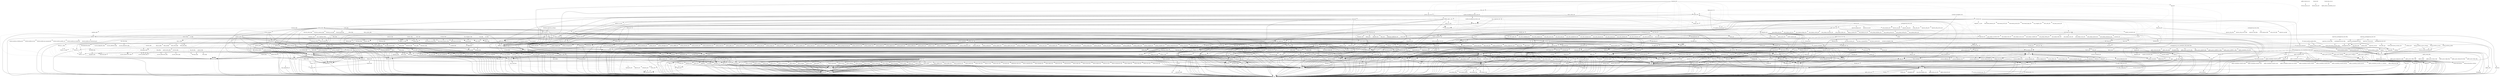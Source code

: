 digraph depends {
    node [shape=plaintext]
acl -> libacl1;
acl -> libc6;
acl_dbg -> acl [style=dotted];
acl_dbg -> libacl_dbg [style=dotted];
acl_dbg -> libattr_dbg [style=dotted];
acl_dbg -> libc6_dbg [style=dotted];
acl_dev -> acl;
acl_dev -> attr_dev [style=dotted];
acl_dev -> libacl_dev [style=dotted];
acl_dev -> libc6_dev [style=dotted];
alsa_lib -> libasound2;
alsa_lib -> libc6;
alsa_lib_dbg -> alsa_lib [style=dotted];
alsa_lib_dbg -> libasound_dbg [style=dotted];
alsa_lib_dbg -> libc6_dbg [style=dotted];
alsa_lib_dbg -> libgcc_s_dbg [style=dotted];
alsa_lib_dev -> alsa_lib;
alsa_lib_dev -> libasound2;
alsa_lib_dev -> libasound_dev [style=dotted];
alsa_lib_dev -> libc6_dev [style=dotted];
alsa_utils -> alsa_utils_aconnect;
alsa_utils -> alsa_utils_alsaconf;
alsa_utils -> alsa_utils_alsactl;
alsa_utils -> alsa_utils_alsaloop;
alsa_utils -> alsa_utils_alsamixer;
alsa_utils -> alsa_utils_alsaucm;
alsa_utils -> alsa_utils_amixer;
alsa_utils -> alsa_utils_aplay;
alsa_utils -> alsa_utils_aseqdump;
alsa_utils -> alsa_utils_aseqnet;
alsa_utils -> alsa_utils_iecset;
alsa_utils -> alsa_utils_midi;
alsa_utils -> alsa_utils_speakertest;
alsa_utils_aconnect -> libasound2;
alsa_utils_aconnect -> libc6;
alsa_utils_alsaconf -> bash;
alsa_utils_alsactl -> alsa_states [style=dotted];
alsa_utils_alsactl -> libasound2;
alsa_utils_alsactl -> libc6;
alsa_utils_alsactl -> libgcc1;
alsa_utils_alsaloop -> libasound2;
alsa_utils_alsaloop -> libc6;
alsa_utils_alsaloop -> libgcc1;
alsa_utils_alsaloop -> libsamplerate0;
alsa_utils_alsamixer -> libasound2;
alsa_utils_alsamixer -> libc6;
alsa_utils_alsamixer -> libformw5;
alsa_utils_alsamixer -> libmenuw5;
alsa_utils_alsamixer -> libncursesw5;
alsa_utils_alsamixer -> libpanelw5;
alsa_utils_alsamixer -> libtinfo5;
alsa_utils_alsaucm -> libasound2;
alsa_utils_alsaucm -> libc6;
alsa_utils_amixer -> libasound2;
alsa_utils_amixer -> libc6;
alsa_utils_aplay -> libasound2;
alsa_utils_aplay -> libc6;
alsa_utils_aplay -> libgcc1;
alsa_utils_aseqdump -> libasound2;
alsa_utils_aseqdump -> libc6;
alsa_utils_aseqnet -> libasound2;
alsa_utils_aseqnet -> libc6;
alsa_utils_dbg -> alsa_utils [style=dotted];
alsa_utils_dbg -> libasound_dbg [style=dotted];
alsa_utils_dbg -> libc6_dbg [style=dotted];
alsa_utils_dbg -> libgcc_s_dbg [style=dotted];
alsa_utils_dbg -> libsamplerate0_dbg [style=dotted];
alsa_utils_dbg -> ncurses_libformw_dbg [style=dotted];
alsa_utils_dbg -> ncurses_libmenuw_dbg [style=dotted];
alsa_utils_dbg -> ncurses_libncursesw_dbg [style=dotted];
alsa_utils_dbg -> ncurses_libpanelw_dbg [style=dotted];
alsa_utils_dbg -> ncurses_libtinfo_dbg [style=dotted];
alsa_utils_dev -> alsa_lib_dev [style=dotted];
alsa_utils_dev -> alsa_utils;
alsa_utils_dev -> alsa_utils_aconnect_dev [style=dotted];
alsa_utils_dev -> alsa_utils_alsaconf_dev [style=dotted];
alsa_utils_dev -> alsa_utils_alsactl_dev [style=dotted];
alsa_utils_dev -> alsa_utils_alsaloop_dev [style=dotted];
alsa_utils_dev -> alsa_utils_alsamixer_dev [style=dotted];
alsa_utils_dev -> alsa_utils_alsaucm_dev [style=dotted];
alsa_utils_dev -> alsa_utils_amixer_dev [style=dotted];
alsa_utils_dev -> alsa_utils_aplay_dev [style=dotted];
alsa_utils_dev -> alsa_utils_aseqdump_dev [style=dotted];
alsa_utils_dev -> alsa_utils_aseqnet_dev [style=dotted];
alsa_utils_dev -> alsa_utils_iecset_dev [style=dotted];
alsa_utils_dev -> alsa_utils_midi_dev [style=dotted];
alsa_utils_dev -> alsa_utils_speakertest_dev [style=dotted];
alsa_utils_dev -> bash_dev [style=dotted];
alsa_utils_dev -> libasound_dev [style=dotted];
alsa_utils_dev -> libc6_dev [style=dotted];
alsa_utils_dev -> libgcc_s_dev [style=dotted];
alsa_utils_dev -> libsamplerate0_dev [style=dotted];
alsa_utils_dev -> ncurses_dev [style=dotted];
alsa_utils_dev -> ncurses_libformw_dev [style=dotted];
alsa_utils_dev -> ncurses_libmenuw_dev [style=dotted];
alsa_utils_dev -> ncurses_libncursesw_dev [style=dotted];
alsa_utils_dev -> ncurses_libpanelw_dev [style=dotted];
alsa_utils_dev -> ncurses_libtinfo_dev [style=dotted];
alsa_utils_dev -> udev_dev [style=dotted];
alsa_utils_iecset -> libasound2;
alsa_utils_iecset -> libc6;
alsa_utils_midi -> libasound2;
alsa_utils_midi -> libc6;
alsa_utils_speakertest -> libasound2;
alsa_utils_speakertest -> libc6;
angstrom_feed_configs -> opkg [style=dotted];
angstrom_feed_configs_dbg -> angstrom_feed_configs [style=dotted];
angstrom_feed_configs_dev -> angstrom_feed_configs;
angstrom_packagegroup_boot -> angstrom_version;
angstrom_packagegroup_boot -> packagegroup_boot;
angstrom_packagegroup_boot_dbg -> angstrom_packagegroup_boot [style=dotted];
angstrom_packagegroup_boot_dbg -> angstrom_version_dbg [style=dotted];
angstrom_packagegroup_boot_dbg -> packagegroup_boot_dbg [style=dotted];
angstrom_packagegroup_boot_dev -> angstrom_packagegroup_boot;
angstrom_packagegroup_boot_dev -> angstrom_version_dev [style=dotted];
angstrom_packagegroup_boot_dev -> packagegroup_boot_dev [style=dotted];
attr -> libattr1;
attr -> libc6;
attr_dbg -> attr [style=dotted];
attr_dbg -> libattr_dbg [style=dotted];
attr_dbg -> libc6_dbg [style=dotted];
attr_dev -> attr;
attr_dev -> libattr_dev [style=dotted];
attr_dev -> libc6_dev [style=dotted];
attr_dev -> ncurses_dev [style=dotted];
avahi -> libnss_mdns [style=dotted];
avahi -> update_rc_d [style=dotted];
avahi_daemon -> base_passwd;
avahi_daemon -> libavahi_common3;
avahi_daemon -> libavahi_core7;
avahi_daemon -> libc6;
avahi_daemon -> libcap2;
avahi_daemon -> libdaemon0;
avahi_daemon -> libdbus_1_3;
avahi_daemon -> libexpat1;
avahi_daemon -> libnss_mdns [style=dotted];
avahi_daemon -> shadow;
avahi_daemon -> sysvinit_pidof;
avahi_dbg -> avahi [style=dotted];
avahi_dbg -> dbus_lib_dbg [style=dotted];
avahi_dbg -> libavahi_client_dbg [style=dotted];
avahi_dbg -> libavahi_common_dbg [style=dotted];
avahi_dbg -> libavahi_core_dbg [style=dotted];
avahi_dbg -> libavahi_glib_dbg [style=dotted];
avahi_dbg -> libc6_dbg [style=dotted];
avahi_dbg -> libcap_dbg [style=dotted];
avahi_dbg -> libdaemon_dbg [style=dotted];
avahi_dbg -> libexpat_dbg [style=dotted];
avahi_dbg -> libffi_dbg [style=dotted];
avahi_dbg -> libgcc_s_dbg [style=dotted];
avahi_dbg -> libglib_2_0_dbg [style=dotted];
avahi_dev -> avahi;
avahi_dev -> dbus_dev [style=dotted];
avahi_dev -> gettext_dev [style=dotted];
avahi_dev -> libavahi_client3;
avahi_dev -> libavahi_common3;
avahi_dev -> libavahi_core7;
avahi_dev -> libavahi_glib1;
avahi_dev -> libavahi_gobject0;
avahi_dev -> libcap_dev [style=dotted];
avahi_dev -> libdaemon_dev [style=dotted];
avahi_dev -> libexpat_dev [style=dotted];
avahi_dev -> libglib_2_0_dev [style=dotted];
avahi_dev -> update_rc_d_dev [style=dotted];
avahi_utils -> libavahi_client3;
avahi_utils -> libavahi_common3;
avahi_utils -> libc6;
base_files_dbg -> base_files [style=dotted];
base_files_dev -> base_files;
base_passwd_dbg -> base_passwd [style=dotted];
base_passwd_dbg -> libc6_dbg [style=dotted];
base_passwd_dev -> base_passwd;
base_passwd_dev -> libc6_dev [style=dotted];
bash -> libc6;
bash -> libgcc1;
bash -> libtinfo5;
bash -> opkg;
bash_dev -> bash;
bash_dev -> libc6_dev [style=dotted];
bash_dev -> libgcc_s_dev [style=dotted];
bash_dev -> ncurses_dev [style=dotted];
bash_dev -> ncurses_libtinfo_dev [style=dotted];
bash_dev -> opkg_dev [style=dotted];
bison -> libc6;
bison_dev -> bison;
bison_dev -> libc6_dev [style=dotted];
bluez4 -> libc6;
bluez4 -> libdbus_1_3;
bluez4 -> libglib_2_0_0;
bluez4 -> libreadline6;
bluez4 -> libudev1;
bluez4 -> libusb_0_1_4;
bluez4 -> libusb_1_0_0;
bluez4_dbg -> bluez4 [style=dotted];
bluez4_dbg -> dbus_lib_dbg [style=dotted];
bluez4_dbg -> libasound_dbg [style=dotted];
bluez4_dbg -> libc6_dbg [style=dotted];
bluez4_dbg -> libgcc_s_dbg [style=dotted];
bluez4_dbg -> libglib_2_0_dbg [style=dotted];
bluez4_dbg -> libreadline_dbg [style=dotted];
bluez4_dbg -> libudev_dbg [style=dotted];
bluez4_dbg -> libusb_0_1_dbg [style=dotted];
bluez4_dbg -> libusb_1_0_dbg [style=dotted];
bluez4_dev -> alsa_lib_dev [style=dotted];
bluez4_dev -> bluez4;
bluez4_dev -> bluez_hcidump;
bluez4_dev -> bluez_hcidump_dev [style=dotted];
bluez4_dev -> dbus_lib_dev [style=dotted];
bluez4_dev -> libasound_dev [style=dotted];
bluez4_dev -> libc6_dev [style=dotted];
bluez4_dev -> libcheck_dev [style=dotted];
bluez4_dev -> libdbus_glib_1_dev [style=dotted];
bluez4_dev -> libgcc_s_dev [style=dotted];
bluez4_dev -> libglib_2_0_dev [style=dotted];
bluez4_dev -> libreadline_dev [style=dotted];
bluez4_dev -> libudev_dev [style=dotted];
bluez4_dev -> libusb_0_1_dev [style=dotted];
bluez4_dev -> libusb_1_0_dev [style=dotted];
bluez4_dev -> libusb_dev [style=dotted];
bluez4_dev -> udev_dev [style=dotted];
bluez_hcidump -> libc6;
bluez_hcidump -> libgcc1;
bluez_hcidump_dev -> bluez4_dev [style=dotted];
bluez_hcidump_dev -> bluez_hcidump;
bluez_hcidump_dev -> libc6_dev [style=dotted];
bluez_hcidump_dev -> libgcc_s_dev [style=dotted];
busybox -> busybox_syslog [style=dotted];
busybox -> busybox_udhcpc [style=dotted];
busybox -> libc6;
busybox -> opkg;
busybox -> update_rc_d [style=dotted];
busybox_dbg -> busybox [style=dotted];
busybox_dbg -> libc6_dbg [style=dotted];
busybox_dev -> busybox;
busybox_dev -> libc6_dev [style=dotted];
busybox_dev -> opkg_dev [style=dotted];
busybox_syslog -> opkg;
bzip2 -> libbz2_0;
bzip2 -> libc6;
bzip2 -> opkg;
bzip2_dev -> bzip2;
bzip2_dev -> libbz2_dev [style=dotted];
bzip2_dev -> libc6_dev [style=dotted];
bzip2_dev -> opkg_dev [style=dotted];
connman -> base_passwd;
connman -> bluez4;
connman -> connman_conf [style=dotted];
connman -> dbus_1;
connman -> iptables;
connman -> libc6;
connman -> libdbus_1_3;
connman -> libglib_2_0_0;
connman -> libgnutls26;
connman -> ofono;
connman -> shadow;
connman -> update_rc_d [style=dotted];
connman -> wpa_supplicant;
connman_angstrom_settings -> connman;
connman_dbg -> connman [style=dotted];
connman_dbg -> dbus_lib_dbg [style=dotted];
connman_dbg -> iptables_dbg [style=dotted];
connman_dbg -> libc6_dbg [style=dotted];
connman_dbg -> libglib_2_0_dbg [style=dotted];
connman_dbg -> libgnutls_dbg [style=dotted];
connman_dbg -> libreadline_dbg [style=dotted];
connman_dev -> base_passwd_dev [style=dotted];
connman_dev -> bluez4_dev [style=dotted];
connman_dev -> connman;
connman_dev -> dbus_dev [style=dotted];
connman_dev -> dbus_lib_dev [style=dotted];
connman_dev -> iptables_dev [style=dotted];
connman_dev -> libc6_dev [style=dotted];
connman_dev -> libglib_2_0_dev [style=dotted];
connman_dev -> libgnutls_dev [style=dotted];
connman_dev -> libreadline_dev [style=dotted];
connman_dev -> ofono_dev [style=dotted];
connman_dev -> ppp_dev [style=dotted];
connman_dev -> python_dbus_dev [style=dotted];
connman_dev -> python_fcntl_dev [style=dotted];
connman_dev -> python_netclient_dev [style=dotted];
connman_dev -> python_pygobject_dev [style=dotted];
connman_dev -> python_subprocess_dev [style=dotted];
connman_dev -> python_textutils_dev [style=dotted];
connman_dev -> shadow_dev [style=dotted];
connman_dev -> shadow_sysroot_dev [style=dotted];
connman_dev -> wpa_supplicant_dev [style=dotted];
coreutils -> libattr1;
coreutils -> libc6;
coreutils -> libcap2;
coreutils -> libgcc1;
coreutils -> libgmp10;
coreutils -> opkg;
coreutils_dev -> coreutils;
coreutils_dev -> libattr_dev [style=dotted];
coreutils_dev -> libc6_dev [style=dotted];
coreutils_dev -> libcap_dev [style=dotted];
coreutils_dev -> libgcc_s_dev [style=dotted];
coreutils_dev -> libgmp_dev [style=dotted];
coreutils_dev -> opkg_dev [style=dotted];
cpufreq_tweaks -> cpufrequtils;
cpufrequtils -> libc6;
cpufrequtils_dbg -> cpufrequtils [style=dotted];
cpufrequtils_dbg -> libc6_dbg [style=dotted];
cpufrequtils_dev -> cpufrequtils;
cpufrequtils_dev -> libc6_dev [style=dotted];
cracklib -> libc6;
cracklib -> libz1;
cracklib_dbg -> cracklib [style=dotted];
cracklib_dbg -> libc6_dbg [style=dotted];
cracklib_dbg -> libz_dbg [style=dotted];
cracklib_dev -> cracklib;
cracklib_dev -> libc6_dev [style=dotted];
cracklib_dev -> libz_dev [style=dotted];
db -> libc6;
db_dev -> db;
db_dev -> libc6_dev [style=dotted];
dbus_1 -> base_passwd;
dbus_1 -> libc6;
dbus_1 -> libdbus_1_3;
dbus_1 -> libexpat1;
dbus_1 -> libx11_6;
dbus_1 -> shadow;
dbus_1 -> update_rc_d [style=dotted];
dbus_dbg -> dbus_1 [style=dotted];
dbus_dbg -> dbus_lib_dbg [style=dotted];
dbus_dbg -> libc6_dbg [style=dotted];
dbus_dbg -> libexpat_dbg [style=dotted];
dbus_dbg -> libx11_dbg [style=dotted];
dbus_dev -> base_passwd_dev [style=dotted];
dbus_dev -> dbus_1;
dbus_dev -> dbus_lib_dev [style=dotted];
dbus_dev -> libc6_dev [style=dotted];
dbus_dev -> libdbus_1_3;
dbus_dev -> libexpat_dev [style=dotted];
dbus_dev -> libsm_dev [style=dotted];
dbus_dev -> libx11_dev [style=dotted];
dbus_dev -> shadow_dev [style=dotted];
dbus_dev -> shadow_sysroot_dev [style=dotted];
e2fsprogs -> e2fsprogs_badblocks;
e2fsprogs -> libblkid1;
e2fsprogs -> libc6;
e2fsprogs -> libcom_err2;
e2fsprogs -> libe2p2;
e2fsprogs -> libext2fs2;
e2fsprogs -> libgcc1;
e2fsprogs -> libss2;
e2fsprogs -> libuuid1;
e2fsprogs_badblocks -> libc6;
e2fsprogs_badblocks -> libcom_err2;
e2fsprogs_badblocks -> libext2fs2;
e2fsprogs_dbg -> e2fsprogs [style=dotted];
e2fsprogs_dbg -> libc6_dbg [style=dotted];
e2fsprogs_dbg -> libcomerr_dbg [style=dotted];
e2fsprogs_dbg -> libe2p_dbg [style=dotted];
e2fsprogs_dbg -> libext2fs_dbg [style=dotted];
e2fsprogs_dbg -> libgcc_s_dbg [style=dotted];
e2fsprogs_dbg -> libss_dbg [style=dotted];
e2fsprogs_dbg -> util_linux_libblkid_dbg [style=dotted];
e2fsprogs_dbg -> util_linux_libuuid_dbg [style=dotted];
e2fsprogs_dev -> e2fsprogs;
e2fsprogs_dev -> e2fsprogs_badblocks_dev [style=dotted];
e2fsprogs_dev -> libblkid_dev [style=dotted];
e2fsprogs_dev -> libc6_dev [style=dotted];
e2fsprogs_dev -> libcom_err2;
e2fsprogs_dev -> libcomerr_dev [style=dotted];
e2fsprogs_dev -> libe2p2;
e2fsprogs_dev -> libe2p_dev [style=dotted];
e2fsprogs_dev -> libext2fs2;
e2fsprogs_dev -> libext2fs_dev [style=dotted];
e2fsprogs_dev -> libgcc_s_dev [style=dotted];
e2fsprogs_dev -> libss2;
e2fsprogs_dev -> libss_dev [style=dotted];
e2fsprogs_dev -> libuuid_dev [style=dotted];
e2fsprogs_dev -> util_linux_dev [style=dotted];
e2fsprogs_e2fsck -> libblkid1;
e2fsprogs_e2fsck -> libc6;
e2fsprogs_e2fsck -> libcom_err2;
e2fsprogs_e2fsck -> libe2p2;
e2fsprogs_e2fsck -> libext2fs2;
e2fsprogs_e2fsck -> libgcc1;
e2fsprogs_e2fsck -> libuuid1;
eglibc_extra_nss -> libc6;
eglibc_gconv_cp1252 -> eglibc_gconv;
eglibc_gconv_cp1252 -> libc6;
eglibc_gconv_ibm850 -> eglibc_gconv;
eglibc_gconv_ibm850 -> libc6;
eglibc_gconv_iso8859_1 -> eglibc_gconv;
eglibc_gconv_iso8859_1 -> libc6;
eglibc_gconv_iso8859_15 -> eglibc_gconv;
eglibc_gconv_iso8859_15 -> libc6;
eglibc_locale_dbg -> eglibc_gconv_libcns_dbg [style=dotted];
eglibc_locale_dbg -> eglibc_gconv_libgb_dbg [style=dotted];
eglibc_locale_dbg -> eglibc_gconv_libisoir165_dbg [style=dotted];
eglibc_locale_dbg -> eglibc_gconv_libjis_dbg [style=dotted];
eglibc_locale_dbg -> eglibc_gconv_libjisx0213_dbg [style=dotted];
eglibc_locale_dbg -> eglibc_gconv_libksc_dbg [style=dotted];
eglibc_locale_dbg -> eglibc_locale [style=dotted];
eglibc_locale_dbg -> libc6_dbg [style=dotted];
eglibc_locale_zh_tw -> virtual_locale_zh_tw [style=dotted];
eglibc_localedata_i18n -> eglibc_localedata_iso14651_t1;
eglibc_localedata_i18n -> eglibc_localedata_translit_neutral;
eglibc_localedata_iso14651_t1 -> eglibc_localedata_iso14651_t1_common;
eglibc_localedata_translit_neutral -> eglibc_localedata_translit_circle;
eglibc_localedata_translit_neutral -> eglibc_localedata_translit_cjk_compat;
eglibc_localedata_translit_neutral -> eglibc_localedata_translit_compat;
eglibc_localedata_translit_neutral -> eglibc_localedata_translit_font;
eglibc_localedata_translit_neutral -> eglibc_localedata_translit_fraction;
eglibc_localedata_translit_neutral -> eglibc_localedata_translit_narrow;
eglibc_localedata_translit_neutral -> eglibc_localedata_translit_small;
eglibc_localedata_translit_neutral -> eglibc_localedata_translit_wide;
eglibc_utils -> libc6;
fixmac -> ranpwd;
fixmac_dbg -> fixmac [style=dotted];
fixmac_dev -> fixmac;
fixmac_dev -> ranpwd_dev [style=dotted];
flac -> libc6;
flac -> libflac8;
flac -> libgcc1;
flac_dev -> flac;
flac_dev -> libc6_dev [style=dotted];
flac_dev -> libflac6;
flac_dev -> libflac8;
flac_dev -> libflac_dev [style=dotted];
flac_dev -> libgcc_s_dev [style=dotted];
flac_dev -> libogg_dev [style=dotted];
flac_dev -> libstdc_dev [style=dotted];
flex -> libc6;
flex_dev -> flex;
flex_dev -> libc6_dev [style=dotted];
gawk -> gawk_common;
gawk -> libc6;
gawk -> libgcc1;
gawk -> opkg;
gawk_common -> libc6;
gawk_dev -> gawk;
gawk_dev -> gawk_common_dev [style=dotted];
gawk_dev -> libc6_dev [style=dotted];
gawk_dev -> libgcc_s_dev [style=dotted];
gawk_dev -> libreadline_dev [style=dotted];
gawk_dev -> opkg_dev [style=dotted];
gcc_runtime_dbg -> libc6_dbg [style=dotted];
gcc_runtime_dbg -> libgcc_s_dbg [style=dotted];
gettext -> libc6;
gettext -> libgettextlib;
gettext -> libgettextsrc;
gettext_dev -> gettext;
gettext_dev -> libc6_dev [style=dotted];
gettext_dev -> libexpat_dev [style=dotted];
gettext_dev -> libgettextlib;
gettext_dev -> libgettextlib_dev [style=dotted];
gettext_dev -> libgettextsrc;
gettext_dev -> libgettextsrc_dev [style=dotted];
gettext_dev -> ncurses_dev [style=dotted];
htop -> libc6;
htop -> libncurses5;
htop -> libtinfo5;
htop -> ncurses_terminfo;
htop_dbg -> htop [style=dotted];
htop_dbg -> libc6_dbg [style=dotted];
htop_dbg -> ncurses_libncurses_dbg [style=dotted];
htop_dbg -> ncurses_libtinfo_dbg [style=dotted];
htop_dev -> htop;
htop_dev -> libc6_dev [style=dotted];
htop_dev -> ncurses_dev [style=dotted];
htop_dev -> ncurses_libncurses_dev [style=dotted];
htop_dev -> ncurses_libtinfo_dev [style=dotted];
htop_dev -> ncurses_terminfo_dev [style=dotted];
inputproto_dev -> util_macros_dev [style=dotted];
iptables -> kernel_module_ip_tables [style=dotted];
iptables -> kernel_module_ipt_masquerade [style=dotted];
iptables -> kernel_module_iptable_filter [style=dotted];
iptables -> kernel_module_iptable_nat [style=dotted];
iptables -> kernel_module_nf_conntrack [style=dotted];
iptables -> kernel_module_nf_conntrack_ipv4 [style=dotted];
iptables -> kernel_module_nf_defrag_ipv4 [style=dotted];
iptables -> kernel_module_nf_nat [style=dotted];
iptables -> kernel_module_x_tables [style=dotted];
iptables -> libc6;
iptables -> libgcc1;
iptables_dbg -> iptables [style=dotted];
iptables_dbg -> libc6_dbg [style=dotted];
iptables_dbg -> libgcc_s_dbg [style=dotted];
iptables_dev -> iptables;
iptables_dev -> libc6_dev [style=dotted];
iptables_dev -> libgcc_s_dev [style=dotted];
iw -> libc6;
iw -> libgcc1;
iw -> libnl_3_200;
iw -> libnl_3_genl;
iw_dbg -> iw [style=dotted];
iw_dbg -> libc6_dbg [style=dotted];
iw_dbg -> libgcc_s_dbg [style=dotted];
iw_dbg -> libnl_3_dbg [style=dotted];
iw_dbg -> libnl_genl_dbg [style=dotted];
iw_dev -> iw;
iw_dev -> libc6_dev [style=dotted];
iw_dev -> libgcc_s_dev [style=dotted];
iw_dev -> libnl_3_dev [style=dotted];
iw_dev -> libnl_genl_dev [style=dotted];
iw_dev -> pkgconfig_dev [style=dotted];
kbproto_dev -> util_macros_dev [style=dotted];
kernel -> kernel_3_8_13;
kernel_3_8_13 -> kernel_image_3_8_13;
kernel_dev -> kernel_base_dev [style=dotted];
kernel_image_3_8_13 -> kernel_devicetree_overlays [style=dotted];
kernel_image_3_8_13 -> kernel_devicetrees;
kernel_module_autofs4 -> kernel_3_8_13;
kernel_module_g_ether -> kernel_3_8_13;
kernel_module_g_ether -> kernel_module_libcomposite;
kernel_module_g_mass_storage -> kernel_3_8_13;
kernel_module_g_mass_storage -> kernel_module_libcomposite;
kernel_module_g_serial -> kernel_3_8_13;
kernel_module_g_serial -> kernel_module_libcomposite;
kernel_module_ip_tables -> kernel_3_8_13;
kernel_module_ip_tables -> kernel_module_x_tables;
kernel_module_iptable_filter -> kernel_3_8_13;
kernel_module_iptable_filter -> kernel_module_ip_tables;
kernel_module_iptable_filter -> kernel_module_x_tables;
kernel_module_ipv6 -> kernel_3_8_13;
kernel_module_libcomposite -> kernel_3_8_13;
kernel_module_x_tables -> kernel_3_8_13;
kmod -> libc6;
kmod -> libgcc1;
kmod -> libkmod2;
kmod -> opkg;
kmod_dbg -> kmod [style=dotted];
kmod_dbg -> libc6_dbg [style=dotted];
kmod_dbg -> libgcc_s_dbg [style=dotted];
kmod_dbg -> libkmod_dbg [style=dotted];
kmod_dev -> kmod;
kmod_dev -> libc6_dev [style=dotted];
kmod_dev -> libgcc_s_dev [style=dotted];
kmod_dev -> libkmod2;
kmod_dev -> libkmod_dev [style=dotted];
kmod_dev -> opkg_dev [style=dotted];
libacl1 -> libattr1;
libacl1 -> libc6;
libacl_dev -> attr_dev [style=dotted];
libacl_dev -> libacl1;
libacl_dev -> libattr_dev [style=dotted];
libacl_dev -> libc6_dev [style=dotted];
libasound2 -> alsa_conf_base;
libasound2 -> libc6;
libasound2 -> libgcc1;
libattr1 -> libc6;
libattr_dev -> libattr1;
libattr_dev -> libc6_dev [style=dotted];
libattr_dev -> ncurses_dev [style=dotted];
libavahi_client3 -> libavahi_common3;
libavahi_client3 -> libc6;
libavahi_client3 -> libdbus_1_3;
libavahi_common3 -> libc6;
libavahi_common3 -> libgcc1;
libavahi_core7 -> libavahi_common3;
libavahi_core7 -> libc6;
libavahi_core7 -> libgcc1;
libavahi_glib1 -> libavahi_common3;
libavahi_glib1 -> libc6;
libavahi_glib1 -> libgcc1;
libavahi_glib1 -> libglib_2_0_0;
libavahi_gobject0 -> libavahi_client3;
libavahi_gobject0 -> libavahi_common3;
libavahi_gobject0 -> libavahi_glib1;
libavahi_gobject0 -> libc6;
libavahi_gobject0 -> libdbus_1_3;
libavahi_gobject0 -> libffi6;
libavahi_gobject0 -> libglib_2_0_0;
libblkid1 -> libc6;
libblkid1 -> libgcc1;
libblkid1 -> libuuid1;
libblkid_dev -> libc6_dev [style=dotted];
libblkid_dev -> libgcc_s_dev [style=dotted];
libblkid_dev -> libuuid_dev [style=dotted];
libblkid_dev -> libz_dev [style=dotted];
libblkid_dev -> ncurses_dev [style=dotted];
libbz2_0 -> libc6;
libbz2_dev -> libbz2_0;
libbz2_dev -> libc6_dev [style=dotted];
libc6_dbg -> libc6 [style=dotted];
libc6_dev -> eglibc_extra_nss;
libc6_dev -> eglibc_extra_nss_dev [style=dotted];
libc6_dev -> eglibc_thread_db_dev [style=dotted];
libc6_dev -> libc6;
libc6_dev -> libcidn1;
libc6_dev -> libcidn_dev [style=dotted];
libc6_dev -> libsegfault_dev [style=dotted];
libc6_dev -> libthread_db1;
libc6_dev -> linux_libc_headers_dev [style=dotted];
libcap2 -> libc6;
libcap_dbg -> libc6_dbg [style=dotted];
libcap_dbg -> libcap2 [style=dotted];
libcap_dev -> attr_dev [style=dotted];
libcap_dev -> libc6_dev [style=dotted];
libcap_dev -> libcap2;
libcap_dev -> libpam_dev [style=dotted];
libcgroup -> libc6;
libcgroup_dev -> libc6_dev [style=dotted];
libcgroup_dev -> libcgroup;
libcgroup_dev -> libpam_dev [style=dotted];
libcheck -> gawk;
libcheck -> libc6;
libcheck_dev -> gawk_dev [style=dotted];
libcheck_dev -> libc6_dev [style=dotted];
libcheck_dev -> libcheck;
libcidn1 -> libc6;
libcom_err2 -> libc6;
libcrypto1_0_0 -> libc6;
libcrypto1_0_0 -> libgcc1;
libdaemon0 -> libc6;
libdaemon_dbg -> libc6_dbg [style=dotted];
libdaemon_dbg -> libdaemon0 [style=dotted];
libdaemon_dev -> libc6_dev [style=dotted];
libdaemon_dev -> libdaemon0;
libdbus_1_3 -> dbus_1 [style=dotted];
libdbus_1_3 -> libc6;
libdbus_glib_1_2 -> libc6;
libdbus_glib_1_2 -> libdbus_1_3;
libdbus_glib_1_2 -> libffi6;
libdbus_glib_1_2 -> libglib_2_0_0;
libdbus_glib_1_2 -> libz1;
libdbus_glib_1_dev -> dbus_dev [style=dotted];
libdbus_glib_1_dev -> dbus_lib_dev [style=dotted];
libdbus_glib_1_dev -> dbus_x11_dev [style=dotted];
libdbus_glib_1_dev -> libc6;
libdbus_glib_1_dev -> libc6_dev [style=dotted];
libdbus_glib_1_dev -> libdbus_1_3;
libdbus_glib_1_dev -> libdbus_glib_1_2;
libdbus_glib_1_dev -> libexpat1;
libdbus_glib_1_dev -> libexpat_dev [style=dotted];
libdbus_glib_1_dev -> libffi_dev [style=dotted];
libdbus_glib_1_dev -> libglib_2_0_0;
libdbus_glib_1_dev -> libglib_2_0_dev [style=dotted];
libdbus_glib_1_dev -> libz_dev [style=dotted];
libe2p2 -> libc6;
libexpat1 -> libc6;
libexpat1 -> libgcc1;
libexpat_dbg -> libc6_dbg [style=dotted];
libexpat_dbg -> libexpat1 [style=dotted];
libexpat_dbg -> libgcc_s_dbg [style=dotted];
libexpat_dev -> libc6_dev [style=dotted];
libexpat_dev -> libexpat1;
libexpat_dev -> libgcc_s_dev [style=dotted];
libext2fs2 -> libblkid1;
libext2fs2 -> libc6;
libext2fs2 -> libcom_err2;
libext2fs2 -> libgcc1;
libffi6 -> libc6;
libffi6 -> libgcc1;
libffi_dbg -> libc6_dbg [style=dotted];
libffi_dbg -> libffi6 [style=dotted];
libffi_dbg -> libgcc_s_dbg [style=dotted];
libffi_dev -> libc6_dev [style=dotted];
libffi_dev -> libffi6;
libffi_dev -> libgcc_s_dev [style=dotted];
libflac6 -> libc6;
libflac6 -> libflac8;
libflac6 -> libgcc1;
libflac6 -> libogg0;
libflac6 -> libstdc6;
libflac8 -> libc6;
libflac8 -> libgcc1;
libflac8 -> libogg0;
libform5 -> libc6;
libform5 -> libncurses5;
libform5 -> libtinfo5;
libformw5 -> libc6;
libformw5 -> libncursesw5;
libformw5 -> libtinfo5;
libgcc1 -> libc6;
libgcc_s_dbg -> libc6_dbg [style=dotted];
libgcc_s_dbg -> libgcc1 [style=dotted];
libgcc_s_dev -> libc6_dev [style=dotted];
libgcc_s_dev -> libgcc1;
libgcrypt11 -> libc6;
libgcrypt11 -> libcap2;
libgcrypt11 -> libgpg_error0;
libgcrypt_dbg -> libc6_dbg [style=dotted];
libgcrypt_dbg -> libcap_dbg [style=dotted];
libgcrypt_dbg -> libgcrypt11 [style=dotted];
libgcrypt_dbg -> libgpg_error_dbg [style=dotted];
libgcrypt_dev -> libc6;
libgcrypt_dev -> libc6_dev [style=dotted];
libgcrypt_dev -> libcap_dev [style=dotted];
libgcrypt_dev -> libgcrypt11;
libgcrypt_dev -> libgpg_error_dev [style=dotted];
libgdbm4 -> libc6;
libgdbm4 -> libgcc1;
libgdbm_compat4 -> libc6;
libgdbm_compat4 -> libgdbm4;
libgdbm_dev -> gdbm_compat_dev [style=dotted];
libgdbm_dev -> libc6_dev [style=dotted];
libgdbm_dev -> libgcc_s_dev [style=dotted];
libgdbm_dev -> libgdbm4;
libgdbm_dev -> libgdbm_compat4;
libgettextlib -> libc6;
libgettextlib -> libgcc1;
libgettextlib -> libncurses5;
libgettextlib -> libtinfo5;
libgettextsrc -> libc6;
libgettextsrc -> libgettextlib;
libgettextsrc -> libncurses5;
libglib_2_0_0 -> libc6;
libglib_2_0_0 -> libffi6;
libglib_2_0_0 -> libgcc1;
libglib_2_0_0 -> libz1;
libglib_2_0_dbg -> libc6_dbg [style=dotted];
libglib_2_0_dbg -> libffi_dbg [style=dotted];
libglib_2_0_dbg -> libgcc_s_dbg [style=dotted];
libglib_2_0_dbg -> libglib_2_0_0 [style=dotted];
libglib_2_0_dbg -> libz_dbg [style=dotted];
libglib_2_0_dev -> libc6_dev [style=dotted];
libglib_2_0_dev -> libffi_dev [style=dotted];
libglib_2_0_dev -> libgcc_s_dev [style=dotted];
libglib_2_0_dev -> libglib_2_0_0;
libglib_2_0_dev -> libz_dev [style=dotted];
libgmp10 -> libc6;
libgmp_dev -> libc6_dev [style=dotted];
libgmp_dev -> libgcc_s_dev [style=dotted];
libgmp_dev -> libgmp10;
libgmp_dev -> libgmpxx4;
libgmp_dev -> libgmpxx_dev [style=dotted];
libgmp_dev -> libstdc_dev [style=dotted];
libgmpxx4 -> libc6;
libgmpxx4 -> libgcc1;
libgmpxx4 -> libgmp10;
libgmpxx4 -> libstdc6;
libgnutls26 -> libc6;
libgnutls26 -> libcap2;
libgnutls26 -> libgcrypt11;
libgnutls26 -> libgpg_error0;
libgnutls26 -> libtasn1_3;
libgnutls26 -> libz1;
libgnutls_dbg -> gnutls_extra_dbg [style=dotted];
libgnutls_dbg -> libc6_dbg [style=dotted];
libgnutls_dbg -> libcap_dbg [style=dotted];
libgnutls_dbg -> libgcc_s_dbg [style=dotted];
libgnutls_dbg -> libgcrypt_dbg [style=dotted];
libgnutls_dbg -> libgnutls26 [style=dotted];
libgnutls_dbg -> libgpg_error_dbg [style=dotted];
libgnutls_dbg -> liblzo2_dbg [style=dotted];
libgnutls_dbg -> libreadline_dbg [style=dotted];
libgnutls_dbg -> libstdc_dbg [style=dotted];
libgnutls_dbg -> libtasn1_dbg [style=dotted];
libgnutls_dbg -> libz_dbg [style=dotted];
libgnutls_dev -> gnutls_extra_dev [style=dotted];
libgnutls_dev -> gnutls_openssl_dev [style=dotted];
libgnutls_dev -> gnutls_xx_dev [style=dotted];
libgnutls_dev -> libc6;
libgnutls_dev -> libc6_dev [style=dotted];
libgnutls_dev -> libcap_dev [style=dotted];
libgnutls_dev -> libgcc_s_dev [style=dotted];
libgnutls_dev -> libgcrypt_dev [style=dotted];
libgnutls_dev -> libgnutls26;
libgnutls_dev -> libgnutls_extra26;
libgnutls_dev -> libgnutls_openssl27;
libgnutls_dev -> libgnutlsxx27;
libgnutls_dev -> libgpg_error_dev [style=dotted];
libgnutls_dev -> liblzo2_dev [style=dotted];
libgnutls_dev -> libreadline_dev [style=dotted];
libgnutls_dev -> libstdc_dev [style=dotted];
libgnutls_dev -> libtasn1_dev [style=dotted];
libgnutls_dev -> libz_dev [style=dotted];
libgnutls_extra26 -> libc6;
libgnutls_extra26 -> libcap2;
libgnutls_extra26 -> libgcrypt11;
libgnutls_extra26 -> libgnutls26;
libgnutls_extra26 -> libgpg_error0;
libgnutls_extra26 -> liblzo2_2;
libgnutls_extra26 -> libtasn1_3;
libgnutls_extra26 -> libz1;
libgnutls_openssl27 -> libc6;
libgnutls_openssl27 -> libcap2;
libgnutls_openssl27 -> libgcrypt11;
libgnutls_openssl27 -> libgnutls26;
libgnutls_openssl27 -> libgpg_error0;
libgnutls_openssl27 -> libtasn1_3;
libgnutls_openssl27 -> libz1;
libgnutlsxx27 -> libc6;
libgnutlsxx27 -> libcap2;
libgnutlsxx27 -> libgcc1;
libgnutlsxx27 -> libgcrypt11;
libgnutlsxx27 -> libgnutls26;
libgnutlsxx27 -> libgpg_error0;
libgnutlsxx27 -> libstdc6;
libgnutlsxx27 -> libtasn1_3;
libgnutlsxx27 -> libz1;
libgpg_error0 -> libc6;
libgpg_error_dbg -> libc6_dbg [style=dotted];
libgpg_error_dbg -> libgpg_error0 [style=dotted];
libgpg_error_dev -> libc6;
libgpg_error_dev -> libc6_dev [style=dotted];
libgpg_error_dev -> libgpg_error0;
libgudev_1_0_0 -> libc6;
libgudev_1_0_0 -> libffi6;
libgudev_1_0_0 -> libglib_2_0_0;
libgudev_1_0_0 -> libudev1;
libgudev_1_0_0 -> libz1;
libice6 -> libc6;
libice_dev -> libc6_dev [style=dotted];
libice_dev -> libice6;
libice_dev -> util_macros_dev [style=dotted];
libice_dev -> xproto_dev [style=dotted];
libice_dev -> xtrans_dev [style=dotted];
libkmod2 -> libc6;
libkmod2 -> libgcc1;
liblzma5 -> libc6;
liblzma_dbg -> libc6_dbg [style=dotted];
liblzma_dbg -> libgcc_s_dbg [style=dotted];
liblzma_dev -> libc6_dev [style=dotted];
liblzma_dev -> liblzma5;
liblzo2_2 -> libc6;
liblzo2_dbg -> libc6_dbg [style=dotted];
liblzo2_dbg -> liblzo2_2 [style=dotted];
liblzo2_dev -> libc6_dev [style=dotted];
liblzo2_dev -> liblzo2_2;
libmenu5 -> libc6;
libmenu5 -> libncurses5;
libmenu5 -> libtinfo5;
libmenuw5 -> libc6;
libmenuw5 -> libncursesw5;
libmenuw5 -> libtinfo5;
libmount1 -> libblkid1;
libmount1 -> libc6;
libmount1 -> libgcc1;
libmount1 -> libuuid1;
libmount_dev -> libblkid_dev [style=dotted];
libmount_dev -> libc6_dev [style=dotted];
libmount_dev -> libgcc_s_dev [style=dotted];
libmount_dev -> libuuid_dev [style=dotted];
libmount_dev -> libz_dev [style=dotted];
libmount_dev -> ncurses_dev [style=dotted];
libncurses5 -> libc6;
libncurses5 -> libtinfo5;
libncursesw5 -> libc6;
libncursesw5 -> libtinfo5;
libnl_3_200 -> libc6;
libnl_3_200 -> libgcc1;
libnl_3_cli -> libc6;
libnl_3_cli -> libgcc1;
libnl_3_cli -> libnl_3_200;
libnl_3_cli -> libnl_3_genl;
libnl_3_cli -> libnl_nf_3_200;
libnl_3_cli -> libnl_route_3_200;
libnl_3_dbg -> libc6_dbg [style=dotted];
libnl_3_dbg -> libgcc_s_dbg [style=dotted];
libnl_3_dbg -> libnl_3_200 [style=dotted];
libnl_3_dbg -> libnl_cli_dbg [style=dotted];
libnl_3_dbg -> libnl_genl_dbg [style=dotted];
libnl_3_dbg -> libnl_nf_dbg [style=dotted];
libnl_3_dbg -> libnl_route_dbg [style=dotted];
libnl_3_dev -> libc6;
libnl_3_dev -> libc6_dev [style=dotted];
libnl_3_dev -> libgcc_s_dev [style=dotted];
libnl_3_dev -> libnl_3_200;
libnl_3_dev -> libnl_3_cli;
libnl_3_dev -> libnl_3_genl;
libnl_3_dev -> libnl_cli_dev [style=dotted];
libnl_3_dev -> libnl_genl_dev [style=dotted];
libnl_3_dev -> libnl_nf_3_200;
libnl_3_dev -> libnl_nf_dev [style=dotted];
libnl_3_dev -> libnl_route_3_200;
libnl_3_dev -> libnl_route_dev [style=dotted];
libnl_3_genl -> libc6;
libnl_3_genl -> libnl_3_200;
libnl_3_genl -> libnl_3_cli;
libnl_nf_3_200 -> libc6;
libnl_nf_3_200 -> libnl_3_200;
libnl_nf_3_200 -> libnl_route_3_200;
libnl_route_3_200 -> libc6;
libnl_route_3_200 -> libnl_3_200;
libnss_mdns -> avahi_daemon;
libnss_mdns -> libc6;
libnss_mdns_dbg -> libc6_dbg [style=dotted];
libnss_mdns_dbg -> libnss_mdns [style=dotted];
libnss_mdns_dev -> avahi_daemon_dev [style=dotted];
libnss_mdns_dev -> avahi_dev [style=dotted];
libnss_mdns_dev -> libc6_dev [style=dotted];
libnss_mdns_dev -> libnss_mdns;
libogg0 -> libc6;
libogg_dev -> libc6_dev [style=dotted];
libogg_dev -> libogg0;
libopkg1 -> libc6;
libopkg_dev -> libc6_dev [style=dotted];
libopkg_dev -> libopkg1;
libpam -> libc6;
libpam -> libpam_runtime [style=dotted];
libpam_dbg -> cracklib_dbg [style=dotted];
libpam_dbg -> libc6_dbg [style=dotted];
libpam_dbg -> libpam [style=dotted];
libpam_dbg -> libz_dbg [style=dotted];
libpam_dev -> bison_dev [style=dotted];
libpam_dev -> coreutils_dev [style=dotted];
libpam_dev -> cracklib_dev [style=dotted];
libpam_dev -> flex_dev [style=dotted];
libpam_dev -> libc6_dev [style=dotted];
libpam_dev -> libpam;
libpam_dev -> libz_dev [style=dotted];
libpam_dev -> pam_plugin_access_dev [style=dotted];
libpam_dev -> pam_plugin_cracklib_dev [style=dotted];
libpam_dev -> pam_plugin_debug_dev [style=dotted];
libpam_dev -> pam_plugin_deny_dev [style=dotted];
libpam_dev -> pam_plugin_permit_dev [style=dotted];
libpam_dev -> pam_plugin_pwhistory_dev [style=dotted];
libpam_dev -> pam_plugin_succeed_if_dev [style=dotted];
libpam_dev -> pam_plugin_time_dev [style=dotted];
libpam_dev -> pam_plugin_unix_dev [style=dotted];
libpam_dev -> pam_plugin_warn_dev [style=dotted];
libpam_runtime -> libpam;
libpam_runtime -> pam_plugin_deny;
libpam_runtime -> pam_plugin_permit;
libpam_runtime -> pam_plugin_unix;
libpam_runtime -> pam_plugin_warn;
libpanel5 -> libc6;
libpanel5 -> libncurses5;
libpanel5 -> libtinfo5;
libpanelw5 -> libc6;
libpanelw5 -> libncursesw5;
libpanelw5 -> libtinfo5;
libpcap1 -> libc6;
libpcap1 -> libgcc1;
libpcap_dev -> bluez4_dev [style=dotted];
libpcap_dev -> libc6_dev [style=dotted];
libpcap_dev -> libgcc_s_dev [style=dotted];
libpcap_dev -> libnl_3_dev [style=dotted];
libpcap_dev -> libpcap1;
libpopt0 -> libc6;
libpopt0 -> libgcc1;
libpopt_dev -> libc6_dev [style=dotted];
libpopt_dev -> libgcc_s_dev [style=dotted];
libpopt_dev -> libpopt0;
libpyglib_2_0_python0 -> libc6;
libpyglib_2_0_python0 -> libffi6;
libpyglib_2_0_python0 -> libglib_2_0_0;
libpyglib_2_0_python0 -> libpython2_7_1_0;
libpython2_7_1_0 -> libc6;
libreadline6 -> libc6;
libreadline6 -> libtinfo5;
libreadline_dbg -> libc6_dbg [style=dotted];
libreadline_dbg -> libreadline6 [style=dotted];
libreadline_dbg -> ncurses_libtinfo_dbg [style=dotted];
libreadline_dev -> libc6_dev [style=dotted];
libreadline_dev -> libreadline6;
libreadline_dev -> ncurses_dev [style=dotted];
libreadline_dev -> ncurses_libtinfo_dev [style=dotted];
libsamplerate0 -> libc6;
libsamplerate0 -> libsndfile1;
libsamplerate0_dbg -> libc6_dbg [style=dotted];
libsamplerate0_dbg -> libsamplerate0 [style=dotted];
libsamplerate0_dbg -> libsndfile_dbg [style=dotted];
libsamplerate0_dev -> flac_dev [style=dotted];
libsamplerate0_dev -> libc6_dev [style=dotted];
libsamplerate0_dev -> libsamplerate0;
libsamplerate0_dev -> libsndfile_dev [style=dotted];
libsegfault -> libc6;
libsm6 -> libc6;
libsm6 -> libice6;
libsm6 -> libuuid1;
libsm_dev -> e2fsprogs_dev [style=dotted];
libsm_dev -> libc6_dev [style=dotted];
libsm_dev -> libice_dev [style=dotted];
libsm_dev -> libsm6;
libsm_dev -> libuuid_dev [style=dotted];
libsm_dev -> util_macros_dev [style=dotted];
libsm_dev -> xproto_dev [style=dotted];
libsm_dev -> xtrans_dev [style=dotted];
libsndfile1 -> libc6;
libsndfile1 -> libgcc1;
libsndfile_dbg -> libasound_dbg [style=dotted];
libsndfile_dbg -> libc6_dbg [style=dotted];
libsndfile_dbg -> libgcc_s_dbg [style=dotted];
libsndfile_dbg -> libsndfile1 [style=dotted];
libsndfile_dbg -> libsqlite3_dbg [style=dotted];
libsndfile_dev -> alsa_lib_dev [style=dotted];
libsndfile_dev -> libasound_dev [style=dotted];
libsndfile_dev -> libc6_dev [style=dotted];
libsndfile_dev -> libgcc_s_dev [style=dotted];
libsndfile_dev -> libsndfile1;
libsndfile_dev -> libsqlite3_dev [style=dotted];
libsndfile_dev -> sqlite3_dev [style=dotted];
libsqlite3_0 -> libc6;
libsqlite3_0 -> libgcc1;
libsqlite3_dev -> libc6_dev [style=dotted];
libsqlite3_dev -> libgcc_s_dev [style=dotted];
libsqlite3_dev -> libreadline_dev [style=dotted];
libsqlite3_dev -> libsqlite3_0;
libsqlite3_dev -> ncurses_dev [style=dotted];
libss2 -> libc6;
libss2 -> libcom_err2;
libssl1_0_0 -> libc6;
libssl1_0_0 -> libcrypto1_0_0;
libstdc6 -> libc6;
libstdc6 -> libgcc1;
libstdc_dev -> libc6_dev [style=dotted];
libstdc_dev -> libgcc_s_dev [style=dotted];
libstdc_dev -> libstdc6;
libsystemd_daemon0 -> libc6;
libsystemd_id128_0 -> libc6;
libsystemd_id128_0 -> libgcc1;
libsystemd_journal0 -> libc6;
libsystemd_journal0 -> libgcc1;
libsystemd_journal0 -> liblzma5;
libsystemd_login0 -> libc6;
libsystemd_login0 -> libgcc1;
libtasn1_3 -> libc6;
libtasn1_dbg -> libc6_dbg [style=dotted];
libtasn1_dbg -> libtasn1_3 [style=dotted];
libtasn1_dev -> libc6_dev [style=dotted];
libtasn1_dev -> libtasn1_3;
libthread_db1 -> libc6;
libtic5 -> libc6;
libtic5 -> libtinfo5;
libticw5 -> libc6;
libticw5 -> libtinfo5;
libtinfo5 -> libc6;
libtinfo5 -> ncurses_terminfo_base [style=dotted];
libudev1 -> libc6;
libudev1 -> libgcc1;
libusb_0_1_4 -> libc6;
libusb_0_1_4 -> libusb_1_0_0;
libusb_0_1_dbg -> libc6_dbg [style=dotted];
libusb_0_1_dbg -> libusb_0_1_4 [style=dotted];
libusb_0_1_dbg -> libusb_1_0_dbg [style=dotted];
libusb_0_1_dev -> libc6_dev [style=dotted];
libusb_0_1_dev -> libusb_0_1_4;
libusb_0_1_dev -> libusb_1_0_dev [style=dotted];
libusb_1_0_0 -> libc6;
libusb_1_0_dbg -> libc6_dbg [style=dotted];
libusb_1_0_dbg -> libusb_1_0_0 [style=dotted];
libusb_1_0_dev -> libc6_dev [style=dotted];
libusb_1_0_dev -> libusb_1_0_0;
libuuid1 -> libc6;
libuuid1 -> libgcc1;
libuuid_dev -> libc6_dev [style=dotted];
libuuid_dev -> libgcc_s_dev [style=dotted];
libuuid_dev -> libz_dev [style=dotted];
libuuid_dev -> ncurses_dev [style=dotted];
libwrap0 -> libc6;
libwrap_dev -> libc6_dev [style=dotted];
libwrap_dev -> libwrap0;
libx11_6 -> libc6;
libx11_6 -> libxau6;
libx11_6 -> libxcb1;
libx11_6 -> libxdmcp6;
libx11_dbg -> libc6_dbg [style=dotted];
libx11_dbg -> libx11_6 [style=dotted];
libx11_dbg -> libxau_dbg [style=dotted];
libx11_dbg -> libxcb_dbg [style=dotted];
libx11_dbg -> libxdmcp_dbg [style=dotted];
libx11_dev -> inputproto_dev [style=dotted];
libx11_dev -> kbproto_dev [style=dotted];
libx11_dev -> libc6_dev [style=dotted];
libx11_dev -> libx11_6;
libx11_dev -> libx11_xcb1;
libx11_dev -> libx11_xcb_dev [style=dotted];
libx11_dev -> libxau_dev [style=dotted];
libx11_dev -> libxcb_dev [style=dotted];
libx11_dev -> libxdmcp_dev [style=dotted];
libx11_dev -> util_macros_dev [style=dotted];
libx11_dev -> xextproto_dev [style=dotted];
libx11_dev -> xproto_dev [style=dotted];
libx11_dev -> xtrans_dev [style=dotted];
libx11_xcb1 -> libc6;
libx11_xcb1 -> libx11_6;
libx11_xcb1 -> libxau6;
libx11_xcb1 -> libxcb1;
libx11_xcb1 -> libxdmcp6;
libxau6 -> libc6;
libxau_dbg -> libc6_dbg [style=dotted];
libxau_dbg -> libxau6 [style=dotted];
libxau_dev -> libc6_dev [style=dotted];
libxau_dev -> libxau6;
libxau_dev -> util_macros_dev [style=dotted];
libxau_dev -> xproto_dev [style=dotted];
libxcb1 -> libc6;
libxcb1 -> libxau6;
libxcb1 -> libxdmcp6;
libxcb_composite0 -> libc6;
libxcb_composite0 -> libxau6;
libxcb_composite0 -> libxcb1;
libxcb_composite0 -> libxdmcp6;
libxcb_damage0 -> libc6;
libxcb_damage0 -> libxau6;
libxcb_damage0 -> libxcb1;
libxcb_damage0 -> libxdmcp6;
libxcb_dbg -> libc6_dbg [style=dotted];
libxcb_dbg -> libxau_dbg [style=dotted];
libxcb_dbg -> libxcb1 [style=dotted];
libxcb_dbg -> libxdmcp_dbg [style=dotted];
libxcb_dev -> libc6_dev [style=dotted];
libxcb_dev -> libpthread_stubs_dev [style=dotted];
libxcb_dev -> libxau_dev [style=dotted];
libxcb_dev -> libxcb1;
libxcb_dev -> libxcb_composite0;
libxcb_dev -> libxcb_composite_dev [style=dotted];
libxcb_dev -> libxcb_damage0;
libxcb_dev -> libxcb_damage_dev [style=dotted];
libxcb_dev -> libxcb_dpms0;
libxcb_dev -> libxcb_dpms_dev [style=dotted];
libxcb_dev -> libxcb_dri2_0;
libxcb_dev -> libxcb_dri2_dev [style=dotted];
libxcb_dev -> libxcb_glx0;
libxcb_dev -> libxcb_glx_dev [style=dotted];
libxcb_dev -> libxcb_randr0;
libxcb_dev -> libxcb_randr_dev [style=dotted];
libxcb_dev -> libxcb_record0;
libxcb_dev -> libxcb_record_dev [style=dotted];
libxcb_dev -> libxcb_render0;
libxcb_dev -> libxcb_render_dev [style=dotted];
libxcb_dev -> libxcb_res0;
libxcb_dev -> libxcb_res_dev [style=dotted];
libxcb_dev -> libxcb_screensaver0;
libxcb_dev -> libxcb_screensaver_dev [style=dotted];
libxcb_dev -> libxcb_shape0;
libxcb_dev -> libxcb_shape_dev [style=dotted];
libxcb_dev -> libxcb_shm0;
libxcb_dev -> libxcb_shm_dev [style=dotted];
libxcb_dev -> libxcb_sync0;
libxcb_dev -> libxcb_sync_dev [style=dotted];
libxcb_dev -> libxcb_xevie0;
libxcb_dev -> libxcb_xevie_dev [style=dotted];
libxcb_dev -> libxcb_xf86dri0;
libxcb_dev -> libxcb_xf86dri_dev [style=dotted];
libxcb_dev -> libxcb_xfixes0;
libxcb_dev -> libxcb_xfixes_dev [style=dotted];
libxcb_dev -> libxcb_xinerama0;
libxcb_dev -> libxcb_xinerama_dev [style=dotted];
libxcb_dev -> libxcb_xprint0;
libxcb_dev -> libxcb_xprint_dev [style=dotted];
libxcb_dev -> libxcb_xtest0;
libxcb_dev -> libxcb_xtest_dev [style=dotted];
libxcb_dev -> libxcb_xv0;
libxcb_dev -> libxcb_xv_dev [style=dotted];
libxcb_dev -> libxcb_xvmc0;
libxcb_dev -> libxcb_xvmc_dev [style=dotted];
libxcb_dev -> libxdmcp_dev [style=dotted];
libxcb_dev -> xcb_proto_dev [style=dotted];
libxcb_dev -> xproto_dev [style=dotted];
libxcb_dpms0 -> libc6;
libxcb_dpms0 -> libxau6;
libxcb_dpms0 -> libxcb1;
libxcb_dpms0 -> libxdmcp6;
libxcb_dri2_0 -> libc6;
libxcb_dri2_0 -> libxau6;
libxcb_dri2_0 -> libxcb1;
libxcb_dri2_0 -> libxdmcp6;
libxcb_glx0 -> libc6;
libxcb_glx0 -> libxau6;
libxcb_glx0 -> libxcb1;
libxcb_glx0 -> libxdmcp6;
libxcb_randr0 -> libc6;
libxcb_randr0 -> libxau6;
libxcb_randr0 -> libxcb1;
libxcb_randr0 -> libxdmcp6;
libxcb_record0 -> libc6;
libxcb_record0 -> libxau6;
libxcb_record0 -> libxcb1;
libxcb_record0 -> libxdmcp6;
libxcb_render0 -> libc6;
libxcb_render0 -> libxau6;
libxcb_render0 -> libxcb1;
libxcb_render0 -> libxdmcp6;
libxcb_res0 -> libc6;
libxcb_res0 -> libxau6;
libxcb_res0 -> libxcb1;
libxcb_res0 -> libxdmcp6;
libxcb_screensaver0 -> libc6;
libxcb_screensaver0 -> libxau6;
libxcb_screensaver0 -> libxcb1;
libxcb_screensaver0 -> libxdmcp6;
libxcb_shape0 -> libc6;
libxcb_shape0 -> libxau6;
libxcb_shape0 -> libxcb1;
libxcb_shape0 -> libxdmcp6;
libxcb_shm0 -> libc6;
libxcb_shm0 -> libxau6;
libxcb_shm0 -> libxcb1;
libxcb_shm0 -> libxdmcp6;
libxcb_sync0 -> libc6;
libxcb_sync0 -> libxau6;
libxcb_sync0 -> libxcb1;
libxcb_sync0 -> libxdmcp6;
libxcb_xevie0 -> libc6;
libxcb_xevie0 -> libxau6;
libxcb_xevie0 -> libxcb1;
libxcb_xevie0 -> libxdmcp6;
libxcb_xf86dri0 -> libc6;
libxcb_xf86dri0 -> libxau6;
libxcb_xf86dri0 -> libxcb1;
libxcb_xf86dri0 -> libxdmcp6;
libxcb_xfixes0 -> libc6;
libxcb_xfixes0 -> libxau6;
libxcb_xfixes0 -> libxcb1;
libxcb_xfixes0 -> libxdmcp6;
libxcb_xinerama0 -> libc6;
libxcb_xinerama0 -> libxau6;
libxcb_xinerama0 -> libxcb1;
libxcb_xinerama0 -> libxdmcp6;
libxcb_xprint0 -> libc6;
libxcb_xprint0 -> libxau6;
libxcb_xprint0 -> libxcb1;
libxcb_xprint0 -> libxdmcp6;
libxcb_xtest0 -> libc6;
libxcb_xtest0 -> libxau6;
libxcb_xtest0 -> libxcb1;
libxcb_xtest0 -> libxdmcp6;
libxcb_xv0 -> libc6;
libxcb_xv0 -> libxau6;
libxcb_xv0 -> libxcb1;
libxcb_xv0 -> libxdmcp6;
libxcb_xvmc0 -> libc6;
libxcb_xvmc0 -> libxau6;
libxcb_xvmc0 -> libxcb1;
libxcb_xvmc0 -> libxdmcp6;
libxdmcp6 -> libc6;
libxdmcp_dbg -> libc6_dbg [style=dotted];
libxdmcp_dbg -> libxdmcp6 [style=dotted];
libxdmcp_dev -> libc6_dev [style=dotted];
libxdmcp_dev -> libxdmcp6;
libxdmcp_dev -> util_macros_dev [style=dotted];
libxdmcp_dev -> xproto_dev [style=dotted];
libz1 -> libc6;
libz1 -> libgcc1;
libz_dbg -> libc6_dbg [style=dotted];
libz_dbg -> libgcc_s_dbg [style=dotted];
libz_dbg -> libz1 [style=dotted];
libz_dev -> libc6_dev [style=dotted];
libz_dev -> libgcc_s_dev [style=dotted];
libz_dev -> libz1;
locale_base_zh_tw -> eglibc_binary_localedata_zh_tw;
mobile_broadband_provider_info_dev -> mobile_broadband_provider_info;
ncurses -> libc6;
ncurses -> libtinfo5;
ncurses_dbg -> libc6_dbg [style=dotted];
ncurses_dbg -> ncurses [style=dotted];
ncurses_dbg -> ncurses_libncurses_dbg [style=dotted];
ncurses_dbg -> ncurses_libncursesw_dbg [style=dotted];
ncurses_dbg -> ncurses_libtic_dbg [style=dotted];
ncurses_dbg -> ncurses_libtinfo_dbg [style=dotted];
ncurses_dev -> libc6_dev [style=dotted];
ncurses_dev -> libform5;
ncurses_dev -> libformw5;
ncurses_dev -> libmenu5;
ncurses_dev -> libmenuw5;
ncurses_dev -> libpanel5;
ncurses_dev -> libpanelw5;
ncurses_dev -> libtic5;
ncurses_dev -> libticw5;
ncurses_dev -> libtinfo5;
ncurses_dev -> ncurses;
ncurses_dev -> ncurses_libform_dev [style=dotted];
ncurses_dev -> ncurses_libformw_dev [style=dotted];
ncurses_dev -> ncurses_libmenu_dev [style=dotted];
ncurses_dev -> ncurses_libmenuw_dev [style=dotted];
ncurses_dev -> ncurses_libncurses_dev [style=dotted];
ncurses_dev -> ncurses_libncursesw_dev [style=dotted];
ncurses_dev -> ncurses_libpanel_dev [style=dotted];
ncurses_dev -> ncurses_libpanelw_dev [style=dotted];
ncurses_dev -> ncurses_libtic_dev [style=dotted];
ncurses_dev -> ncurses_libticw_dev [style=dotted];
ncurses_dev -> ncurses_libtinfo_dev [style=dotted];
ncurses_dev -> ncurses_terminfo_base_dev [style=dotted];
ncurses_dev -> opkg_dev [style=dotted];
ncurses_terminfo -> ncurses_terminfo_base;
netbase_dbg -> netbase [style=dotted];
netbase_dev -> netbase;
ocf_linux_dev -> ocf_linux;
ofono -> bluez4;
ofono -> dbus_1;
ofono -> libc6;
ofono -> libdbus_1_3;
ofono -> libglib_2_0_0;
ofono -> libudev1;
ofono -> update_rc_d [style=dotted];
ofono_dbg -> bluez4_dbg [style=dotted];
ofono_dbg -> dbus_lib_dbg [style=dotted];
ofono_dbg -> libc6_dbg [style=dotted];
ofono_dbg -> libglib_2_0_dbg [style=dotted];
ofono_dbg -> libudev_dbg [style=dotted];
ofono_dbg -> ofono [style=dotted];
ofono_dev -> bluez4_dev [style=dotted];
ofono_dev -> dbus_dev [style=dotted];
ofono_dev -> dbus_lib_dev [style=dotted];
ofono_dev -> libc6_dev [style=dotted];
ofono_dev -> libglib_2_0_dev [style=dotted];
ofono_dev -> libudev_dev [style=dotted];
ofono_dev -> mobile_broadband_provider_info_dev [style=dotted];
ofono_dev -> ofono;
ofono_dev -> python_dbus_dev [style=dotted];
ofono_dev -> python_dev [style=dotted];
ofono_dev -> python_pygobject_dev [style=dotted];
ofono_dev -> udev_dev [style=dotted];
openssh -> openssh_keygen;
openssh -> openssh_scp;
openssh -> openssh_ssh;
openssh -> openssh_sshd;
openssh -> update_rc_d [style=dotted];
openssh_dbg -> libc6_dbg [style=dotted];
openssh_dbg -> libcrypto_dbg [style=dotted];
openssh_dbg -> libgcc_s_dbg [style=dotted];
openssh_dbg -> libpam_dbg [style=dotted];
openssh_dbg -> libz_dbg [style=dotted];
openssh_dbg -> openssh [style=dotted];
openssh_dev -> base_passwd_dev [style=dotted];
openssh_dev -> libc6_dev [style=dotted];
openssh_dev -> libcrypto_dev [style=dotted];
openssh_dev -> libgcc_s_dev [style=dotted];
openssh_dev -> libpam_dev [style=dotted];
openssh_dev -> libz_dev [style=dotted];
openssh_dev -> openssh;
openssh_dev -> openssh_keygen_dev [style=dotted];
openssh_dev -> openssh_scp_dev [style=dotted];
openssh_dev -> openssh_ssh_dev [style=dotted];
openssh_dev -> openssh_sshd_dev [style=dotted];
openssh_dev -> openssl_dev [style=dotted];
openssh_dev -> opkg_dev [style=dotted];
openssh_dev -> shadow_dev [style=dotted];
openssh_dev -> shadow_sysroot_dev [style=dotted];
openssh_keygen -> libc6;
openssh_keygen -> libcrypto1_0_0;
openssh_keygen -> libgcc1;
openssh_scp -> libc6;
openssh_scp -> libgcc1;
openssh_scp -> opkg;
openssh_sftp -> libc6;
openssh_sftp -> libgcc1;
openssh_sftp_server -> libc6;
openssh_sftp_server -> libgcc1;
openssh_ssh -> libc6;
openssh_ssh -> libcrypto1_0_0;
openssh_ssh -> libgcc1;
openssh_ssh -> libz1;
openssh_ssh -> opkg;
openssh_sshd -> base_passwd;
openssh_sshd -> libc6;
openssh_sshd -> libcrypto1_0_0;
openssh_sshd -> libgcc1;
openssh_sshd -> libpam;
openssh_sshd -> libz1;
openssh_sshd -> openssh_keygen;
openssh_sshd -> shadow;
openssl -> libc6;
openssl -> libcrypto1_0_0;
openssl -> libssl1_0_0;
openssl_dbg -> libc6_dbg [style=dotted];
openssl_dbg -> libcrypto_dbg [style=dotted];
openssl_dbg -> libgcc_s_dbg [style=dotted];
openssl_dbg -> libssl_dbg [style=dotted];
openssl_dbg -> openssl [style=dotted];
openssl_dev -> libc6_dev [style=dotted];
openssl_dev -> libcrypto1_0_0;
openssl_dev -> libcrypto_dev [style=dotted];
openssl_dev -> libgcc_s_dev [style=dotted];
openssl_dev -> libssl1_0_0;
openssl_dev -> libssl_dev [style=dotted];
openssl_dev -> ocf_linux_dev [style=dotted];
openssl_dev -> openssl;
opkg -> libc6;
opkg -> libopkg1;
opkg -> opkg;
opkg -> opkg_config_base;
opkg_config_base_dbg -> opkg_config_base [style=dotted];
opkg_config_base_dev -> opkg_config_base;
opkg_dbg -> libc6_dbg [style=dotted];
opkg_dbg -> libopkg_dbg [style=dotted];
opkg_dbg -> opkg [style=dotted];
opkg_dev -> libc6_dev [style=dotted];
opkg_dev -> libopkg_dev [style=dotted];
opkg_dev -> opkg;
opkg_dev -> opkg_config_base_dev [style=dotted];
packagegroup_basic -> alsa_utils_alsamixer [style=dotted];
packagegroup_basic -> avahi_daemon;
packagegroup_basic -> avahi_utils;
packagegroup_basic -> bluez4 [style=dotted];
packagegroup_basic -> cpufrequtils [style=dotted];
packagegroup_basic -> htop [style=dotted];
packagegroup_basic -> iw [style=dotted];
packagegroup_basic -> kernel_module_g_ether [style=dotted];
packagegroup_basic -> kernel_module_g_mass_storage [style=dotted];
packagegroup_basic -> kernel_module_g_serial [style=dotted];
packagegroup_basic -> openssh_scp;
packagegroup_basic -> openssh_sftp;
packagegroup_basic -> openssh_sftp_server;
packagegroup_basic -> openssh_sshd;
packagegroup_basic -> tzdata [style=dotted];
packagegroup_basic -> usbutils [style=dotted];
packagegroup_basic -> wpa_supplicant [style=dotted];
packagegroup_basic_dbg -> avahi_daemon_dbg [style=dotted];
packagegroup_basic_dbg -> avahi_utils_dbg [style=dotted];
packagegroup_basic_dbg -> openssh_scp_dbg [style=dotted];
packagegroup_basic_dbg -> openssh_sftp_dbg [style=dotted];
packagegroup_basic_dbg -> openssh_sftp_server_dbg [style=dotted];
packagegroup_basic_dbg -> openssh_sshd_dbg [style=dotted];
packagegroup_basic_dbg -> packagegroup_basic [style=dotted];
packagegroup_basic_dev -> avahi_daemon_dev [style=dotted];
packagegroup_basic_dev -> avahi_utils_dev [style=dotted];
packagegroup_basic_dev -> openssh_scp_dev [style=dotted];
packagegroup_basic_dev -> openssh_sftp_dev [style=dotted];
packagegroup_basic_dev -> openssh_sftp_server_dev [style=dotted];
packagegroup_basic_dev -> openssh_sshd_dev [style=dotted];
packagegroup_basic_dev -> packagegroup_basic;
packagegroup_boot -> base_files;
packagegroup_boot -> base_passwd;
packagegroup_boot -> busybox;
packagegroup_boot -> kernel [style=dotted];
packagegroup_boot -> kernel_devicetree_overlays;
packagegroup_boot -> netbase;
packagegroup_boot_dbg -> base_files_dbg [style=dotted];
packagegroup_boot_dbg -> base_passwd_dbg [style=dotted];
packagegroup_boot_dbg -> busybox_dbg [style=dotted];
packagegroup_boot_dbg -> kernel_devicetree_overlays_dbg [style=dotted];
packagegroup_boot_dbg -> netbase_dbg [style=dotted];
packagegroup_boot_dbg -> packagegroup_boot [style=dotted];
packagegroup_boot_dev -> base_files_dev [style=dotted];
packagegroup_boot_dev -> base_passwd_dev [style=dotted];
packagegroup_boot_dev -> busybox_dev [style=dotted];
packagegroup_boot_dev -> kernel_devicetree_overlays_dev [style=dotted];
packagegroup_boot_dev -> netbase_dev [style=dotted];
packagegroup_boot_dev -> packagegroup_boot;
packagegroup_core_standalone_sdk_target -> eglibc_gconv_cp1252;
packagegroup_core_standalone_sdk_target -> eglibc_gconv_ibm850;
packagegroup_core_standalone_sdk_target -> eglibc_gconv_iso8859_15;
packagegroup_core_standalone_sdk_target -> eglibc_gconv_iso8859_1;
packagegroup_core_standalone_sdk_target -> eglibc_localedata_i18n;
packagegroup_core_standalone_sdk_target -> eglibc_utils;
packagegroup_core_standalone_sdk_target -> libc6;
packagegroup_core_standalone_sdk_target -> libc6_dbg;
packagegroup_core_standalone_sdk_target -> libc6_dev;
packagegroup_core_standalone_sdk_target -> libgcc1;
packagegroup_core_standalone_sdk_target -> libgcc_s_dev;
packagegroup_core_standalone_sdk_target -> libsegfault;
packagegroup_core_standalone_sdk_target -> libstdc6;
packagegroup_core_standalone_sdk_target -> libstdc_dev;
packagegroup_core_standalone_sdk_target -> libthread_db1;
packagegroup_core_standalone_sdk_target_dbg -> eglibc_gconv_cp1252_dbg [style=dotted];
packagegroup_core_standalone_sdk_target_dbg -> eglibc_gconv_ibm850_dbg [style=dotted];
packagegroup_core_standalone_sdk_target_dbg -> eglibc_gconv_iso8859_15_dbg [style=dotted];
packagegroup_core_standalone_sdk_target_dbg -> eglibc_gconv_iso8859_1_dbg [style=dotted];
packagegroup_core_standalone_sdk_target_dbg -> eglibc_localedata_i18n_dbg [style=dotted];
packagegroup_core_standalone_sdk_target_dbg -> eglibc_thread_db_dbg [style=dotted];
packagegroup_core_standalone_sdk_target_dbg -> eglibc_utils_dbg [style=dotted];
packagegroup_core_standalone_sdk_target_dbg -> libc6_dbg [style=dotted];
packagegroup_core_standalone_sdk_target_dbg -> libgcc_s_dbg [style=dotted];
packagegroup_core_standalone_sdk_target_dbg -> libsegfault_dbg [style=dotted];
packagegroup_core_standalone_sdk_target_dbg -> libstdc_dbg [style=dotted];
packagegroup_core_standalone_sdk_target_dbg -> packagegroup_core_standalone_sdk_target [style=dotted];
pam_plugin_deny -> libc6;
pam_plugin_deny -> libpam;
pam_plugin_env -> libc6;
pam_plugin_env -> libpam;
pam_plugin_faildelay -> libc6;
pam_plugin_faildelay -> libpam;
pam_plugin_group -> libc6;
pam_plugin_group -> libpam;
pam_plugin_lastlog -> libc6;
pam_plugin_lastlog -> libpam;
pam_plugin_limits -> libc6;
pam_plugin_limits -> libpam;
pam_plugin_mail -> libc6;
pam_plugin_mail -> libpam;
pam_plugin_motd -> libc6;
pam_plugin_motd -> libpam;
pam_plugin_nologin -> libc6;
pam_plugin_nologin -> libpam;
pam_plugin_permit -> libc6;
pam_plugin_permit -> libpam;
pam_plugin_rootok -> libc6;
pam_plugin_rootok -> libpam;
pam_plugin_securetty -> libc6;
pam_plugin_securetty -> libpam;
pam_plugin_shells -> libc6;
pam_plugin_shells -> libpam;
pam_plugin_unix -> libc6;
pam_plugin_unix -> libpam;
pam_plugin_warn -> libc6;
pam_plugin_warn -> libpam;
pkgconfig -> libc6;
pkgconfig -> libglib_2_0_0;
pkgconfig -> libpopt0;
pkgconfig_dev -> libc6_dev [style=dotted];
pkgconfig_dev -> libglib_2_0_dev [style=dotted];
pkgconfig_dev -> libpopt_dev [style=dotted];
pkgconfig_dev -> pkgconfig;
ppp -> libc6;
ppp -> libpcap1;
ppp_dev -> libc6_dev [style=dotted];
ppp_dev -> libpcap_dev [style=dotted];
ppp_dev -> ppp;
python_codecs -> libc6;
python_codecs -> libpython2_7_1_0;
python_codecs -> python_core;
python_codecs -> python_lang;
python_core -> libc6;
python_core -> libpython2_7_1_0;
python_core -> libz1;
python_core -> python_lang;
python_core -> python_re;
python_core -> python_readline [style=dotted];
python_crypt -> libc6;
python_crypt -> libcrypto1_0_0;
python_crypt -> libpython2_7_1_0;
python_crypt -> libssl1_0_0;
python_crypt -> openssl [style=dotted];
python_crypt -> python_core;
python_dbus -> libc6;
python_dbus -> libdbus_1_3;
python_dbus -> libdbus_glib_1_2;
python_dbus -> libffi6;
python_dbus -> libglib_2_0_0;
python_dbus -> libz1;
python_dbus -> python_io;
python_dbus -> python_logging;
python_dbus -> python_stringold;
python_dbus -> python_threading;
python_dbus -> python_xml;
python_dbus_dev -> dbus_dev [style=dotted];
python_dbus_dev -> dbus_lib_dev [style=dotted];
python_dbus_dev -> libc6_dev [style=dotted];
python_dbus_dev -> libdbus_glib_1_dev [style=dotted];
python_dbus_dev -> libexpat_dev [style=dotted];
python_dbus_dev -> libffi_dev [style=dotted];
python_dbus_dev -> libglib_2_0_dev [style=dotted];
python_dbus_dev -> libz_dev [style=dotted];
python_dbus_dev -> python_dbus;
python_dbus_dev -> python_dev [style=dotted];
python_dbus_dev -> python_io_dev [style=dotted];
python_dbus_dev -> python_logging_dev [style=dotted];
python_dbus_dev -> python_stringold_dev [style=dotted];
python_dbus_dev -> python_threading_dev [style=dotted];
python_dbus_dev -> python_xml_dev [style=dotted];
python_dev -> bzip2_dev [style=dotted];
python_dev -> db_dev [style=dotted];
python_dev -> libbz2_dev [style=dotted];
python_dev -> libc6_dev [style=dotted];
python_dev -> libcrypto_dev [style=dotted];
python_dev -> libgcc_s_dev [style=dotted];
python_dev -> libgdbm_dev [style=dotted];
python_dev -> libpython2_7_1_0;
python_dev -> libpython2_dev [style=dotted];
python_dev -> libreadline_dev [style=dotted];
python_dev -> libsqlite3_dev [style=dotted];
python_dev -> libssl_dev [style=dotted];
python_dev -> libz_dev [style=dotted];
python_dev -> ncurses_libncursesw_dev [style=dotted];
python_dev -> ncurses_libpanelw_dev [style=dotted];
python_dev -> ncurses_libtinfo_dev [style=dotted];
python_dev -> openssl_dev [style=dotted];
python_dev -> python_2to3_dev [style=dotted];
python_dev -> python_audio_dev [style=dotted];
python_dev -> python_bsddb_dev [style=dotted];
python_dev -> python_codecs_dev [style=dotted];
python_dev -> python_compile_dev [style=dotted];
python_dev -> python_compiler_dev [style=dotted];
python_dev -> python_compression_dev [style=dotted];
python_dev -> python_core;
python_dev -> python_core_dev [style=dotted];
python_dev -> python_crypt_dev [style=dotted];
python_dev -> python_ctypes_dev [style=dotted];
python_dev -> python_curses_dev [style=dotted];
python_dev -> python_datetime_dev [style=dotted];
python_dev -> python_db_dev [style=dotted];
python_dev -> python_debugger_dev [style=dotted];
python_dev -> python_difflib_dev [style=dotted];
python_dev -> python_distutils_dev [style=dotted];
python_dev -> python_doctest_dev [style=dotted];
python_dev -> python_elementtree_dev [style=dotted];
python_dev -> python_email_dev [style=dotted];
python_dev -> python_fcntl_dev [style=dotted];
python_dev -> python_gdbm_dev [style=dotted];
python_dev -> python_hotshot_dev [style=dotted];
python_dev -> python_html_dev [style=dotted];
python_dev -> python_idle_dev [style=dotted];
python_dev -> python_image_dev [style=dotted];
python_dev -> python_io_dev [style=dotted];
python_dev -> python_json_dev [style=dotted];
python_dev -> python_lang_dev [style=dotted];
python_dev -> python_logging_dev [style=dotted];
python_dev -> python_mailbox_dev [style=dotted];
python_dev -> python_math_dev [style=dotted];
python_dev -> python_mime_dev [style=dotted];
python_dev -> python_mmap_dev [style=dotted];
python_dev -> python_multiprocessing_dev [style=dotted];
python_dev -> python_netclient_dev [style=dotted];
python_dev -> python_netserver_dev [style=dotted];
python_dev -> python_numbers_dev [style=dotted];
python_dev -> python_pickle_dev [style=dotted];
python_dev -> python_pkgutil_dev [style=dotted];
python_dev -> python_pprint_dev [style=dotted];
python_dev -> python_profile_dev [style=dotted];
python_dev -> python_pydoc_dev [style=dotted];
python_dev -> python_re_dev [style=dotted];
python_dev -> python_readline_dev [style=dotted];
python_dev -> python_resource_dev [style=dotted];
python_dev -> python_robotparser_dev [style=dotted];
python_dev -> python_shell_dev [style=dotted];
python_dev -> python_smtpd_dev [style=dotted];
python_dev -> python_sqlite3_dev [style=dotted];
python_dev -> python_sqlite3_tests_dev [style=dotted];
python_dev -> python_stringold_dev [style=dotted];
python_dev -> python_subprocess_dev [style=dotted];
python_dev -> python_syslog_dev [style=dotted];
python_dev -> python_terminal_dev [style=dotted];
python_dev -> python_tests_dev [style=dotted];
python_dev -> python_textutils_dev [style=dotted];
python_dev -> python_threading_dev [style=dotted];
python_dev -> python_tkinter_dev [style=dotted];
python_dev -> python_unittest_dev [style=dotted];
python_dev -> python_unixadmin_dev [style=dotted];
python_dev -> python_xml_dev [style=dotted];
python_dev -> python_xmlrpc_dev [style=dotted];
python_dev -> python_zlib_dev [style=dotted];
python_dev -> sqlite3_dev [style=dotted];
python_elementtree -> libc6;
python_elementtree -> libpython2_7_1_0;
python_elementtree -> python_core;
python_io -> libc6;
python_io -> libcrypto1_0_0;
python_io -> libpython2_7_1_0;
python_io -> libssl1_0_0;
python_io -> python_core;
python_io -> python_math;
python_io -> python_textutils;
python_lang -> libc6;
python_lang -> libpython2_7_1_0;
python_lang -> python_core;
python_logging -> python_core;
python_logging -> python_io;
python_logging -> python_lang;
python_logging -> python_pickle;
python_logging -> python_stringold;
python_math -> libc6;
python_math -> libpython2_7_1_0;
python_math -> python_core;
python_math -> python_crypt;
python_pickle -> libc6;
python_pickle -> libpython2_7_1_0;
python_pickle -> python_codecs;
python_pickle -> python_core;
python_pickle -> python_io;
python_pickle -> python_re;
python_pygobject -> libc6;
python_pygobject -> libffi6;
python_pygobject -> libglib_2_0_0;
python_pygobject -> libpyglib_2_0_python0;
python_pygobject -> libpython2_7_1_0;
python_pygobject -> libz1;
python_pygobject -> python_core;
python_pygobject -> python_textutils;
python_pygobject_dev -> libc6_dev [style=dotted];
python_pygobject_dev -> libffi_dev [style=dotted];
python_pygobject_dev -> libglib_2_0_dev [style=dotted];
python_pygobject_dev -> libpyglib_2_0_python0;
python_pygobject_dev -> libpython2_dev [style=dotted];
python_pygobject_dev -> libz_dev [style=dotted];
python_pygobject_dev -> python_core_dev [style=dotted];
python_pygobject_dev -> python_dev [style=dotted];
python_pygobject_dev -> python_pygobject;
python_pygobject_dev -> python_pygobject_lib_dev [style=dotted];
python_pygobject_dev -> python_textutils_dev [style=dotted];
python_re -> python_core;
python_readline -> libc6;
python_readline -> libncursesw5;
python_readline -> libpython2_7_1_0;
python_readline -> libreadline6;
python_readline -> python_core;
python_stringold -> libc6;
python_stringold -> libpython2_7_1_0;
python_stringold -> python_core;
python_stringold -> python_re;
python_textutils -> libc6;
python_textutils -> libpython2_7_1_0;
python_textutils -> python_core;
python_textutils -> python_io;
python_textutils -> python_re;
python_textutils -> python_stringold;
python_threading -> python_core;
python_threading -> python_lang;
python_xml -> libc6;
python_xml -> libpython2_7_1_0;
python_xml -> python_core;
python_xml -> python_elementtree;
python_xml -> python_re;
ranpwd -> libc6;
ranpwd_dbg -> libc6_dbg [style=dotted];
ranpwd_dbg -> ranpwd [style=dotted];
ranpwd_dev -> libc6_dev [style=dotted];
ranpwd_dev -> ranpwd;
shadow -> base_passwd;
shadow -> libc6;
shadow -> libgcc1;
shadow -> libpam;
shadow -> libpam_runtime;
shadow -> opkg;
shadow -> pam_plugin_env;
shadow -> pam_plugin_faildelay;
shadow -> pam_plugin_group;
shadow -> pam_plugin_lastlog;
shadow -> pam_plugin_limits;
shadow -> pam_plugin_mail;
shadow -> pam_plugin_motd;
shadow -> pam_plugin_nologin;
shadow -> pam_plugin_rootok;
shadow -> pam_plugin_securetty;
shadow -> pam_plugin_shells;
shadow -> shadow_securetty;
shadow_dbg -> libc6_dbg [style=dotted];
shadow_dbg -> libgcc_s_dbg [style=dotted];
shadow_dbg -> libpam_dbg [style=dotted];
shadow_dbg -> shadow [style=dotted];
shadow_dev -> base_passwd_dev [style=dotted];
shadow_dev -> libc6_dev [style=dotted];
shadow_dev -> libgcc_s_dev [style=dotted];
shadow_dev -> libpam_dev [style=dotted];
shadow_dev -> libpam_runtime_dev [style=dotted];
shadow_dev -> opkg_dev [style=dotted];
shadow_dev -> pam_plugin_env_dev [style=dotted];
shadow_dev -> pam_plugin_faildelay_dev [style=dotted];
shadow_dev -> pam_plugin_group_dev [style=dotted];
shadow_dev -> pam_plugin_lastlog_dev [style=dotted];
shadow_dev -> pam_plugin_limits_dev [style=dotted];
shadow_dev -> pam_plugin_mail_dev [style=dotted];
shadow_dev -> pam_plugin_motd_dev [style=dotted];
shadow_dev -> pam_plugin_nologin_dev [style=dotted];
shadow_dev -> pam_plugin_rootok_dev [style=dotted];
shadow_dev -> pam_plugin_securetty_dev [style=dotted];
shadow_dev -> pam_plugin_shells_dev [style=dotted];
shadow_dev -> shadow;
shadow_dev -> shadow_securetty_dev [style=dotted];
shadow_securetty_dbg -> shadow_securetty [style=dotted];
shadow_securetty_dev -> shadow_securetty;
systemd -> base_passwd;
systemd -> dbus_1;
systemd -> e2fsprogs_e2fsck [style=dotted];
systemd -> kernel_module_autofs4 [style=dotted];
systemd -> kernel_module_ipv6 [style=dotted];
systemd -> kernel_module_unix [style=dotted];
systemd -> kmod;
systemd -> libacl1;
systemd -> libattr1;
systemd -> libc6;
systemd -> libcap2;
systemd -> libdbus_1_3;
systemd -> libgcc1;
systemd -> libkmod2;
systemd -> liblzma5;
systemd -> libpam;
systemd -> libsystemd_daemon0;
systemd -> libsystemd_id128_0;
systemd -> libsystemd_journal0;
systemd -> libudev1;
systemd -> libwrap0;
systemd -> opkg;
systemd -> shadow;
systemd -> systemd_compat_units [style=dotted];
systemd -> systemd_serialgetty [style=dotted];
systemd -> update_rc_d [style=dotted];
systemd -> util_linux_agetty [style=dotted];
systemd -> util_linux_fsck [style=dotted];
systemd -> util_linux_mount;
systemd_analyze -> libc6;
systemd_analyze -> libdbus_1_3;
systemd_analyze -> libgcc1;
systemd_dbg -> dbus_lib_dbg [style=dotted];
systemd_dbg -> libacl_dbg [style=dotted];
systemd_dbg -> libattr_dbg [style=dotted];
systemd_dbg -> libc6_dbg [style=dotted];
systemd_dbg -> libcap_dbg [style=dotted];
systemd_dbg -> libffi_dbg [style=dotted];
systemd_dbg -> libgcc_s_dbg [style=dotted];
systemd_dbg -> libglib_2_0_dbg [style=dotted];
systemd_dbg -> libkmod_dbg [style=dotted];
systemd_dbg -> liblzma_dbg [style=dotted];
systemd_dbg -> libpam_dbg [style=dotted];
systemd_dbg -> libsystemd_daemon_dbg [style=dotted];
systemd_dbg -> libsystemd_id128_dbg [style=dotted];
systemd_dbg -> libsystemd_journal_dbg [style=dotted];
systemd_dbg -> libudev_dbg [style=dotted];
systemd_dbg -> libwrap_dbg [style=dotted];
systemd_dbg -> libz_dbg [style=dotted];
systemd_dbg -> systemd [style=dotted];
systemd_dbg -> util_linux_libblkid_dbg [style=dotted];
systemd_dev -> acl_dev [style=dotted];
systemd_dev -> base_passwd_dev [style=dotted];
systemd_dev -> dbus_dev [style=dotted];
systemd_dev -> dbus_lib_dev [style=dotted];
systemd_dev -> kmod_dev [style=dotted];
systemd_dev -> libacl_dev [style=dotted];
systemd_dev -> libattr_dev [style=dotted];
systemd_dev -> libblkid_dev [style=dotted];
systemd_dev -> libc6_dev [style=dotted];
systemd_dev -> libcap_dev [style=dotted];
systemd_dev -> libcgroup_dev [style=dotted];
systemd_dev -> libffi_dev [style=dotted];
systemd_dev -> libgcc_s_dev [style=dotted];
systemd_dev -> libgcrypt_dev [style=dotted];
systemd_dev -> libglib_2_0_dev [style=dotted];
systemd_dev -> libgudev_1_0_0;
systemd_dev -> libgudev_1_0_dev [style=dotted];
systemd_dev -> libkmod_dev [style=dotted];
systemd_dev -> liblzma_dev [style=dotted];
systemd_dev -> libpam_dev [style=dotted];
systemd_dev -> libreadline_dev [style=dotted];
systemd_dev -> libsystemd_daemon0;
systemd_dev -> libsystemd_daemon_dev [style=dotted];
systemd_dev -> libsystemd_id128_0;
systemd_dev -> libsystemd_id128_dev [style=dotted];
systemd_dev -> libsystemd_journal0;
systemd_dev -> libsystemd_journal_dev [style=dotted];
systemd_dev -> libsystemd_login0;
systemd_dev -> libsystemd_login_dev [style=dotted];
systemd_dev -> libudev1;
systemd_dev -> libudev_dev [style=dotted];
systemd_dev -> libwrap_dev [style=dotted];
systemd_dev -> libz_dev [style=dotted];
systemd_dev -> opkg_dev [style=dotted];
systemd_dev -> shadow_dev [style=dotted];
systemd_dev -> shadow_sysroot_dev [style=dotted];
systemd_dev -> systemd;
systemd_dev -> tcp_wrappers_dev [style=dotted];
systemd_dev -> udev_utils_dev [style=dotted];
systemd_dev -> util_linux_dev [style=dotted];
systemd_dev -> util_linux_mount_dev [style=dotted];
systemd_dev -> xz_dev [style=dotted];
systemd_serialgetty -> systemd;
systemd_serialgetty_dbg -> systemd_serialgetty [style=dotted];
systemd_serialgetty_dev -> systemd_dev [style=dotted];
systemd_serialgetty_dev -> systemd_serialgetty;
sysvinit -> libc6;
sysvinit -> opkg;
sysvinit -> sysvinit_inittab;
sysvinit -> sysvinit_pidof;
sysvinit_dbg -> libc6_dbg [style=dotted];
sysvinit_dbg -> sysvinit [style=dotted];
sysvinit_dev -> libc6_dev [style=dotted];
sysvinit_dev -> opkg_dev [style=dotted];
sysvinit_dev -> sysvinit;
sysvinit_dev -> sysvinit_inittab_dev [style=dotted];
sysvinit_dev -> sysvinit_pidof_dev [style=dotted];
sysvinit_inittab_dev -> sysvinit_inittab;
sysvinit_pidof -> libc6;
sysvinit_pidof -> opkg;
tcp_wrappers -> libc6;
tcp_wrappers -> libwrap0;
tcp_wrappers_dbg -> libc6_dbg [style=dotted];
tcp_wrappers_dbg -> libwrap_dbg [style=dotted];
tcp_wrappers_dbg -> tcp_wrappers [style=dotted];
tinylogin -> libc6;
tinylogin -> opkg;
tinylogin_dbg -> libc6_dbg [style=dotted];
tinylogin_dbg -> tinylogin [style=dotted];
tinylogin_dev -> libc6_dev [style=dotted];
tinylogin_dev -> opkg_dev [style=dotted];
tinylogin_dev -> tinylogin;
udev -> libacl1;
udev -> libblkid1;
udev -> libc6;
udev -> libgcc1;
udev -> libkmod2;
udev -> libudev1;
udev -> udev_hwdb [style=dotted];
udev -> udev_utils;
udev_dbg -> dbus_lib_dbg [style=dotted];
udev_dbg -> libacl_dbg [style=dotted];
udev_dbg -> libattr_dbg [style=dotted];
udev_dbg -> libc6_dbg [style=dotted];
udev_dbg -> libcap_dbg [style=dotted];
udev_dbg -> libffi_dbg [style=dotted];
udev_dbg -> libgcc_s_dbg [style=dotted];
udev_dbg -> libglib_2_0_dbg [style=dotted];
udev_dbg -> libkmod_dbg [style=dotted];
udev_dbg -> liblzma_dbg [style=dotted];
udev_dbg -> libpam_dbg [style=dotted];
udev_dbg -> libsystemd_daemon_dbg [style=dotted];
udev_dbg -> libsystemd_id128_dbg [style=dotted];
udev_dbg -> libsystemd_journal_dbg [style=dotted];
udev_dbg -> libudev_dbg [style=dotted];
udev_dbg -> libwrap_dbg [style=dotted];
udev_dbg -> libz_dbg [style=dotted];
udev_dbg -> util_linux_libblkid_dbg [style=dotted];
udev_hwdb -> udev_utils;
udev_utils -> libacl1;
udev_utils -> libblkid1;
udev_utils -> libc6;
udev_utils -> libgcc1;
udev_utils -> libkmod2;
update_rc_d_dev -> update_rc_d;
usbutils -> libc6;
usbutils -> libusb_1_0_0;
usbutils -> libz1;
usbutils -> usbutils_ids;
usbutils_dbg -> libc6_dbg [style=dotted];
usbutils_dbg -> libusb_1_0_dbg [style=dotted];
usbutils_dbg -> libz_dbg [style=dotted];
usbutils_dbg -> usbutils [style=dotted];
usbutils_dev -> libc6_dev [style=dotted];
usbutils_dev -> libusb_1_0_dev [style=dotted];
usbutils_dev -> libusb_dev [style=dotted];
usbutils_dev -> libz_dev [style=dotted];
usbutils_dev -> usbutils;
usbutils_dev -> usbutils_ids_dev [style=dotted];
util_linux -> libblkid1;
util_linux -> libc6;
util_linux -> libgcc1;
util_linux -> libmount1;
util_linux -> libncursesw5;
util_linux -> libtinfo5;
util_linux -> libuuid1;
util_linux -> libz1;
util_linux -> opkg;
util_linux -> util_linux_cfdisk [style=dotted];
util_linux -> util_linux_fdisk [style=dotted];
util_linux -> util_linux_losetup;
util_linux -> util_linux_mkfs [style=dotted];
util_linux -> util_linux_mount [style=dotted];
util_linux -> util_linux_readprofile [style=dotted];
util_linux -> util_linux_sfdisk [style=dotted];
util_linux -> util_linux_swaponoff;
util_linux -> util_linux_umount;
util_linux_agetty -> libc6;
util_linux_agetty -> opkg;
util_linux_cfdisk -> libblkid1;
util_linux_cfdisk -> libc6;
util_linux_cfdisk -> libgcc1;
util_linux_cfdisk -> libncursesw5;
util_linux_cfdisk -> libtinfo5;
util_linux_dbg -> libc6_dbg [style=dotted];
util_linux_dbg -> libgcc_s_dbg [style=dotted];
util_linux_dbg -> libz_dbg [style=dotted];
util_linux_dbg -> ncurses_libncursesw_dbg [style=dotted];
util_linux_dbg -> ncurses_libtinfo_dbg [style=dotted];
util_linux_dbg -> util_linux [style=dotted];
util_linux_dbg -> util_linux_libblkid_dbg [style=dotted];
util_linux_dbg -> util_linux_libmount_dbg [style=dotted];
util_linux_dbg -> util_linux_libuuid_dbg [style=dotted];
util_linux_dev -> libblkid1;
util_linux_dev -> libblkid_dev [style=dotted];
util_linux_dev -> libc6_dev [style=dotted];
util_linux_dev -> libgcc_s_dev [style=dotted];
util_linux_dev -> libmount1;
util_linux_dev -> libmount_dev [style=dotted];
util_linux_dev -> libuuid1;
util_linux_dev -> libuuid_dev [style=dotted];
util_linux_dev -> libz_dev [style=dotted];
util_linux_dev -> ncurses_dev [style=dotted];
util_linux_dev -> ncurses_libncursesw_dev [style=dotted];
util_linux_dev -> ncurses_libtinfo_dev [style=dotted];
util_linux_dev -> opkg_dev [style=dotted];
util_linux_dev -> util_linux;
util_linux_dev -> util_linux_losetup_dev [style=dotted];
util_linux_dev -> util_linux_swaponoff_dev [style=dotted];
util_linux_dev -> util_linux_umount_dev [style=dotted];
util_linux_fdisk -> libblkid1;
util_linux_fdisk -> libc6;
util_linux_fdisk -> libgcc1;
util_linux_fdisk -> libuuid1;
util_linux_fdisk -> opkg;
util_linux_fsck -> libblkid1;
util_linux_fsck -> libc6;
util_linux_fsck -> libmount1;
util_linux_fsck -> opkg;
util_linux_losetup -> libc6;
util_linux_losetup -> libgcc1;
util_linux_losetup -> opkg;
util_linux_mkfs -> libc6;
util_linux_mount -> libc6;
util_linux_mount -> libmount1;
util_linux_mount -> opkg;
util_linux_sfdisk -> libc6;
util_linux_sfdisk -> libgcc1;
util_linux_swaponoff -> libc6;
util_linux_swaponoff -> libgcc1;
util_linux_swaponoff -> libmount1;
util_linux_swaponoff -> opkg;
util_linux_umount -> libc6;
util_linux_umount -> libmount1;
util_linux_umount -> opkg;
wpa_supplicant -> libc6;
wpa_supplicant -> libdbus_1_3;
wpa_supplicant -> libgcrypt11;
wpa_supplicant -> libgnutls26;
wpa_supplicant -> libnl_3_200;
wpa_supplicant -> libnl_3_genl;
wpa_supplicant -> wpa_supplicant_cli [style=dotted];
wpa_supplicant -> wpa_supplicant_passphrase [style=dotted];
wpa_supplicant_cli -> libc6;
wpa_supplicant_dbg -> dbus_lib_dbg [style=dotted];
wpa_supplicant_dbg -> libc6_dbg [style=dotted];
wpa_supplicant_dbg -> libgcrypt_dbg [style=dotted];
wpa_supplicant_dbg -> libgnutls_dbg [style=dotted];
wpa_supplicant_dbg -> libnl_3_dbg [style=dotted];
wpa_supplicant_dbg -> libnl_genl_dbg [style=dotted];
wpa_supplicant_dbg -> wpa_supplicant [style=dotted];
wpa_supplicant_dev -> dbus_dev [style=dotted];
wpa_supplicant_dev -> dbus_lib_dev [style=dotted];
wpa_supplicant_dev -> libc6_dev [style=dotted];
wpa_supplicant_dev -> libgcrypt_dev [style=dotted];
wpa_supplicant_dev -> libgnutls_dev [style=dotted];
wpa_supplicant_dev -> libnl_3_dev [style=dotted];
wpa_supplicant_dev -> libnl_genl_dev [style=dotted];
wpa_supplicant_dev -> wpa_supplicant;
wpa_supplicant_passphrase -> libc6;
wpa_supplicant_passphrase -> libgcrypt11;
xextproto_dev -> util_macros_dev [style=dotted];
xproto_dev -> util_macros_dev [style=dotted];
xtrans_dev -> util_macros_dev [style=dotted];
xz -> libc6;
xz -> libgcc1;
xz -> liblzma5;
xz_dev -> libc6_dev [style=dotted];
xz_dev -> libgcc_s_dev [style=dotted];
xz_dev -> liblzma_dev [style=dotted];
xz_dev -> xz;
}

